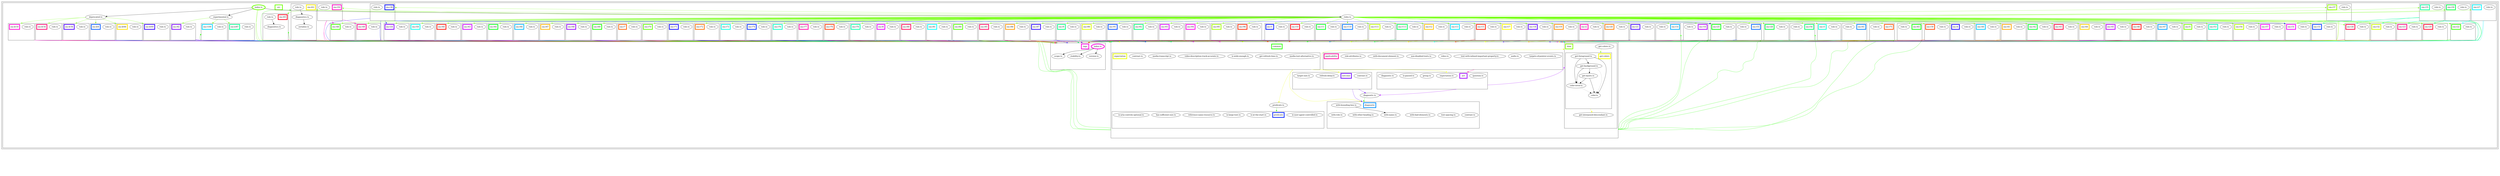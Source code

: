 digraph "dependency-graph-[object Object]" {
  compound = true;
  "dependency-graph-[object Object]" [
    style = "invis";
  ];
  "src/common/diagnostic.ts";
  "exit_src/common/act";
  "src/common/dom/get-colors.ts";
  "name_src/common/dom";
  "src/sia-r109/rule.ts";
  "exit_src/common";
  "name_src/sia-r109";
  "src/sia-r14/rule.ts";
  "name_src/sia-r14";
  "src/sia-r16/rule.ts";
  "name_src/sia-r16";
  "src/sia-r55/rule.ts";
  "name_src/sia-r55";
  "src/sia-r56/rule.ts";
  "name_src/sia-r56";
  "src/sia-r61/rule.ts";
  "name_src/sia-r61";
  "src/sia-r62/diagnostics.ts";
  "name_src/sia-r62";
  "src/sia-r65/diagnostics.ts";
  "name_src/sia-r65";
  "src/sia-r75/rule.ts";
  "name_src/sia-r75";
  "src/sia-r83/rule.ts";
  "name_src/sia-r83";
  "src/common/act/question.ts";
  "exit_src/common/applicability";
  "name_src/common/act";
  "src/common/diagnostic/contrast.ts";
  "name_src/common/diagnostic";
  "src/common/diagnostic/text-spacing.ts";
  "src/common/diagnostic/with-bad-elements.ts";
  "src/common/diagnostic/with-bounding-box.ts";
  "src/common/diagnostic/with-name.ts";
  "src/common/diagnostic/with-other-heading.ts";
  "src/common/diagnostic/with-role.ts";
  "src/common/dom/get-colors/color-error.ts";
  "name_src/common/dom/get-colors";
  "src/common/dom/get-colors/color.ts";
  "src/common/dom/get-colors/get-background.ts";
  "src/common/dom/get-colors/get-foreground.ts";
  "src/common/dom/get-colors/get-layers.ts";
  "src/common/dom/get-interposed-descendant.ts";
  "exit_src/common/dom/get-colors";
  "src/common/act/expectation.ts";
  "exit_src/common/expectation";
  "src/common/act/group.ts";
  "src/common/outcome/contrast.ts";
  "name_src/common/outcome";
  "src/common/predicate.ts";
  "exit_src/common/outcome";
  "src/common/predicate/is-at-the-start.ts";
  "name_src/common/predicate";
  "src/common/predicate/is-large-text.ts";
  "src/common/predicate/reference-same-resource.ts";
  "src/sia-dr18/rule.ts";
  "name_src/sia-dr18";
  "src/sia-dr34/rule.ts";
  "name_src/sia-dr34";
  "src/sia-dr36/rule.ts";
  "name_src/sia-dr36";
  "src/sia-dr6/rule.ts";
  "name_src/sia-dr6";
  "src/sia-dr66/rule.ts";
  "name_src/sia-dr66";
  "src/sia-dr69/rule.ts";
  "name_src/sia-dr69";
  "src/sia-er87/rule.ts";
  "name_src/sia-er87";
  "src/sia-r82/rule.ts";
  "name_src/sia-r82";
  "src/common/act/diagnostic.ts";
  "name_src/common";
  "src/deprecated.ts";
  "src/experimental.ts";
  "src/rules.ts";
  "src/tags/index.ts";
  "name_src/tags";
  "src/sia-r1/rule.ts";
  "name_src/sia-r1";
  "src/sia-r10/rule.ts";
  "name_src/sia-r10";
  "src/sia-r11/rule.ts";
  "name_src/sia-r11";
  "src/sia-r110/rule.ts";
  "name_src/sia-r110";
  "src/sia-r111/rule.ts";
  "name_src/sia-r111";
  "src/sia-r113/rule.ts";
  "name_src/sia-r113";
  "src/sia-r12/rule.ts";
  "name_src/sia-r12";
  "src/sia-r13/rule.ts";
  "name_src/sia-r13";
  "src/sia-r15/rule.ts";
  "name_src/sia-r15";
  "src/sia-r17/rule.ts";
  "name_src/sia-r17";
  "src/sia-r18/rule.ts";
  "name_src/sia-r18";
  "src/sia-r19/rule.ts";
  "name_src/sia-r19";
  "src/sia-r2/rule.ts";
  "name_src/sia-r2";
  "src/sia-r20/rule.ts";
  "name_src/sia-r20";
  "src/sia-r21/rule.ts";
  "name_src/sia-r21";
  "src/sia-r22/rule.ts";
  "name_src/sia-r22";
  "src/sia-r23/rule.ts";
  "name_src/sia-r23";
  "src/sia-r24/rule.ts";
  "name_src/sia-r24";
  "src/sia-r25/rule.ts";
  "name_src/sia-r25";
  "src/sia-r26/rule.ts";
  "name_src/sia-r26";
  "src/sia-r27/rule.ts";
  "name_src/sia-r27";
  "src/sia-r28/rule.ts";
  "name_src/sia-r28";
  "src/sia-r29/rule.ts";
  "name_src/sia-r29";
  "src/sia-r3/rule.ts";
  "name_src/sia-r3";
  "src/sia-r30/rule.ts";
  "name_src/sia-r30";
  "src/sia-r31/rule.ts";
  "name_src/sia-r31";
  "src/sia-r32/rule.ts";
  "name_src/sia-r32";
  "src/sia-r33/rule.ts";
  "name_src/sia-r33";
  "src/sia-r35/rule.ts";
  "name_src/sia-r35";
  "src/sia-r37/rule.ts";
  "name_src/sia-r37";
  "src/sia-r38/rule.ts";
  "name_src/sia-r38";
  "src/sia-r39/rule.ts";
  "name_src/sia-r39";
  "src/sia-r4/rule.ts";
  "name_src/sia-r4";
  "src/sia-r40/rule.ts";
  "name_src/sia-r40";
  "src/sia-r41/rule.ts";
  "name_src/sia-r41";
  "src/sia-r42/rule.ts";
  "name_src/sia-r42";
  "src/sia-r43/rule.ts";
  "name_src/sia-r43";
  "src/sia-r44/rule.ts";
  "name_src/sia-r44";
  "src/sia-r45/rule.ts";
  "name_src/sia-r45";
  "src/sia-r46/rule.ts";
  "name_src/sia-r46";
  "src/sia-r47/rule.ts";
  "name_src/sia-r47";
  "src/sia-r48/rule.ts";
  "name_src/sia-r48";
  "src/sia-r49/rule.ts";
  "name_src/sia-r49";
  "src/sia-r5/rule.ts";
  "name_src/sia-r5";
  "src/sia-r50/rule.ts";
  "name_src/sia-r50";
  "src/sia-r53/rule.ts";
  "name_src/sia-r53";
  "src/sia-r54/rule.ts";
  "name_src/sia-r54";
  "src/sia-r57/rule.ts";
  "name_src/sia-r57";
  "src/sia-r59/rule.ts";
  "name_src/sia-r59";
  "src/sia-r60/rule.ts";
  "name_src/sia-r60";
  "src/sia-r62/rule.ts";
  "src/sia-r63/rule.ts";
  "name_src/sia-r63";
  "src/sia-r64/rule.ts";
  "name_src/sia-r64";
  "src/sia-r65/rule.ts";
  "src/sia-r66/rule.ts";
  "name_src/sia-r66";
  "src/sia-r67/rule.ts";
  "name_src/sia-r67";
  "src/sia-r68/rule.ts";
  "name_src/sia-r68";
  "src/sia-r69/rule.ts";
  "name_src/sia-r69";
  "src/sia-r7/rule.ts";
  "name_src/sia-r7";
  "src/sia-r70/rule.ts";
  "name_src/sia-r70";
  "src/sia-r71/rule.ts";
  "name_src/sia-r71";
  "src/sia-r72/rule.ts";
  "name_src/sia-r72";
  "src/sia-r73/rule.ts";
  "name_src/sia-r73";
  "src/sia-r74/rule.ts";
  "name_src/sia-r74";
  "src/sia-r76/rule.ts";
  "name_src/sia-r76";
  "src/sia-r77/rule.ts";
  "name_src/sia-r77";
  "src/sia-r78/rule.ts";
  "name_src/sia-r78";
  "src/sia-r79/rule.ts";
  "name_src/sia-r79";
  "src/sia-r8/rule.ts";
  "name_src/sia-r8";
  "src/sia-r80/rule.ts";
  "name_src/sia-r80";
  "src/sia-r81/rule.ts";
  "name_src/sia-r81";
  "src/sia-r84/rule.ts";
  "name_src/sia-r84";
  "src/sia-r85/rule.ts";
  "name_src/sia-r85";
  "src/sia-r86/rule.ts";
  "name_src/sia-r86";
  "src/sia-r87/rule.ts";
  "name_src/sia-r87";
  "src/sia-r9/rule.ts";
  "name_src/sia-r9";
  "src/sia-r90/rule.ts";
  "name_src/sia-r90";
  "src/sia-r91/rule.ts";
  "name_src/sia-r91";
  "src/sia-r92/rule.ts";
  "name_src/sia-r92";
  "src/sia-r93/rule.ts";
  "name_src/sia-r93";
  "src/sia-r94/rule.ts";
  "name_src/sia-r94";
  "src/sia-r95/rule.ts";
  "name_src/sia-r95";
  "src/sia-r96/rule.ts";
  "name_src/sia-r96";
  "exit_src/sia-dr18";
  "exit_src/sia-dr34";
  "src/common/applicability/video.ts";
  "src/common/expectation/video-description-track-accurate.ts";
  "exit_src/sia-dr36";
  "exit_src/sia-dr6";
  "exit_src/sia-dr66";
  "src/common/applicability/non-disabled-texts.ts";
  "src/common/expectation/contrast.ts";
  "exit_src/sia-dr69";
  "exit_src/sia-er87";
  "src/common/applicability/with-document-element.ts";
  "exit_src/sia-r1";
  "exit_src/sia-r10";
  "exit_src/sia-r109";
  "exit_src/sia-r11";
  "exit_src/sia-r110";
  "src/common/applicability/role-attributes.ts";
  "exit_src/sia-r111";
  "src/common/applicability/targets-of-pointer-events.ts";
  "src/common/outcome/target-size.ts";
  "src/common/predicate/has-sufficient-size.ts";
  "src/common/predicate/is-user-agent-controlled.ts";
  "exit_src/sia-r113";
  "exit_src/sia-r12";
  "exit_src/sia-r13";
  "exit_src/sia-r14";
  "exit_src/sia-r15";
  "src/common/predicate/is-aria-controls-optional.ts";
  "exit_src/sia-r16";
  "exit_src/sia-r17";
  "exit_src/sia-r18";
  "exit_src/sia-r19";
  "exit_src/sia-r2";
  "exit_src/sia-r20";
  "exit_src/sia-r21";
  "exit_src/sia-r22";
  "exit_src/sia-r23";
  "src/common/applicability/audio.ts";
  "src/common/expectation/media-transcript.ts";
  "exit_src/sia-r24";
  "exit_src/sia-r25";
  "exit_src/sia-r26";
  "src/common/expectation/media-text-alternative.ts";
  "exit_src/sia-r27";
  "src/common/act/is-passed.ts";
  "exit_src/sia-r28";
  "exit_src/sia-r29";
  "exit_src/sia-r3";
  "exit_src/sia-r30";
  "exit_src/sia-r31";
  "exit_src/sia-r32";
  "exit_src/sia-r33";
  "exit_src/sia-r35";
  "exit_src/sia-r37";
  "exit_src/sia-r38";
  "exit_src/sia-r39";
  "exit_src/sia-r4";
  "exit_src/sia-r40";
  "exit_src/sia-r41";
  "exit_src/sia-r42";
  "exit_src/sia-r43";
  "exit_src/sia-r44";
  "exit_src/sia-r45";
  "exit_src/sia-r46";
  "exit_src/sia-r47";
  "exit_src/sia-r48";
  "exit_src/sia-r49";
  "exit_src/sia-r5";
  "exit_src/sia-r50";
  "exit_src/sia-r53";
  "exit_src/sia-r54";
  "exit_src/sia-r55";
  "exit_src/sia-r56";
  "exit_src/sia-r57";
  "exit_src/sia-r59";
  "exit_src/sia-r60";
  "exit_src/sia-r61";
  "exit_src/sia-r62";
  "src/sia-r62/serialise.ts";
  "exit_src/sia-r63";
  "exit_src/sia-r64";
  "exit_src/sia-r65";
  "exit_src/sia-r66";
  "exit_src/sia-r67";
  "exit_src/sia-r68";
  "exit_src/sia-r69";
  "exit_src/sia-r7";
  "exit_src/sia-r70";
  "exit_src/sia-r71";
  "exit_src/sia-r72";
  "exit_src/sia-r73";
  "exit_src/sia-r74";
  "exit_src/sia-r75";
  "exit_src/sia-r76";
  "exit_src/sia-r77";
  "exit_src/sia-r78";
  "exit_src/sia-r79";
  "exit_src/sia-r8";
  "exit_src/sia-r80";
  "exit_src/sia-r81";
  "exit_src/sia-r82";
  "exit_src/sia-r83";
  "exit_src/sia-r84";
  "exit_src/sia-r85";
  "exit_src/sia-r86";
  "exit_src/sia-r87";
  "exit_src/sia-r9";
  "src/common/expectation/get-refresh-time.ts";
  "src/common/outcome/refresh-delay.ts";
  "exit_src/sia-r90";
  "src/common/applicability/text-with-inlined-important-property.ts";
  "exit_src/sia-r91";
  "src/common/expectation/is-wide-enough.ts";
  "exit_src/sia-r92";
  "exit_src/sia-r93";
  "exit_src/sia-r94";
  "exit_src/sia-r95";
  "exit_src/sia-r96";
  "src/tags/scope.ts";
  "src/tags/stability.ts";
  "src/tags/version.ts";
  subgraph "cluster_src" {
    color = "#000000";
    label = "";
    "name_src" [
      penwidth = 5;
      shape = "rectangle";
      color = "#6bff00";
      label = "src";
    ];
    "exit_src" [
      style = "invis";
    ];
    subgraph "cluster_src" {
      color = "#000000";
      label = "";
      "name_src" [
        penwidth = 5;
        shape = "rectangle";
        color = "#6bff00";
        label = "src";
      ];
      "exit_src" [
        style = "invis";
      ];
      "src/deprecated.ts" [
        label = "deprecated.ts";
      ];
      "src/experimental.ts" [
        label = "experimental.ts";
      ];
      "src/index.ts" [
        label = "index.ts";
        color = "#6bff00";
        penwidth = 5;
      ];
      "src/rules.ts" [
        label = "rules.ts";
      ];
      subgraph "cluster_src/common" {
        color = "#000000";
        label = "";
        "name_src/common" [
          penwidth = 5;
          shape = "rectangle";
          color = "#25ff00";
          label = "common";
        ];
        "exit_src/common" [
          style = "invis";
        ];
        "src/common/diagnostic.ts" [
          label = "diagnostic.ts";
        ];
        "src/common/predicate.ts" [
          label = "predicate.ts";
        ];
        subgraph "cluster_src/common/act" {
          color = "#000000";
          label = "";
          "name_src/common/act" [
            penwidth = 5;
            shape = "rectangle";
            color = "#a200ff";
            label = "act";
          ];
          "exit_src/common/act" [
            style = "invis";
          ];
          "src/common/act/diagnostic.ts" [
            label = "diagnostic.ts";
          ];
          "src/common/act/expectation.ts" [
            label = "expectation.ts";
          ];
          "src/common/act/group.ts" [
            label = "group.ts";
          ];
          "src/common/act/is-passed.ts" [
            label = "is-passed.ts";
          ];
          "src/common/act/question.ts" [
            label = "question.ts";
          ];
          "src/common/act/diagnostic.ts" -> "exit_src/common/act" [
            style = "invis";
          ];
          "src/common/act/expectation.ts" -> "exit_src/common/act" [
            style = "invis";
          ];
          "src/common/act/group.ts" -> "exit_src/common/act" [
            style = "invis";
          ];
          "src/common/act/is-passed.ts" -> "exit_src/common/act" [
            style = "invis";
          ];
          "src/common/act/question.ts" -> "exit_src/common/act" [
            style = "invis";
          ];
        }
        subgraph "cluster_src/common/applicability" {
          color = "#000000";
          label = "";
          "name_src/common/applicability" [
            penwidth = 5;
            shape = "rectangle";
            color = "#ff0099";
            label = "applicability";
          ];
          "exit_src/common/applicability" [
            style = "invis";
          ];
          "src/common/applicability/audio.ts" [
            label = "audio.ts";
          ];
          "src/common/applicability/non-disabled-texts.ts" [
            label = "non-disabled-texts.ts";
          ];
          "src/common/applicability/role-attributes.ts" [
            label = "role-attributes.ts";
          ];
          "src/common/applicability/targets-of-pointer-events.ts" [
            label = "targets-of-pointer-events.ts";
          ];
          "src/common/applicability/text-with-inlined-important-property.ts" [
            label = "text-with-inlined-important-property.ts";
          ];
          "src/common/applicability/video.ts" [
            label = "video.ts";
          ];
          "src/common/applicability/with-document-element.ts" [
            label = "with-document-element.ts";
          ];
          "src/common/applicability/audio.ts" -> "exit_src/common/applicability" [
            style = "invis";
          ];
          "src/common/applicability/non-disabled-texts.ts" -> "exit_src/common/applicability" [
            style = "invis";
          ];
          "src/common/applicability/role-attributes.ts" -> "exit_src/common/applicability" [
            style = "invis";
          ];
          "src/common/applicability/targets-of-pointer-events.ts" -> "exit_src/common/applicability" [
            style = "invis";
          ];
          "src/common/applicability/text-with-inlined-important-property.ts" -> "exit_src/common/applicability" [
            style = "invis";
          ];
          "src/common/applicability/video.ts" -> "exit_src/common/applicability" [
            style = "invis";
          ];
          "src/common/applicability/with-document-element.ts" -> "exit_src/common/applicability" [
            style = "invis";
          ];
        }
        subgraph "cluster_src/common/diagnostic" {
          color = "#000000";
          label = "";
          "name_src/common/diagnostic" [
            penwidth = 5;
            shape = "rectangle";
            color = "#0090ff";
            label = "diagnostic";
          ];
          "exit_src/common/diagnostic" [
            style = "invis";
          ];
          "src/common/diagnostic/contrast.ts" [
            label = "contrast.ts";
          ];
          "src/common/diagnostic/text-spacing.ts" [
            label = "text-spacing.ts";
          ];
          "src/common/diagnostic/with-bad-elements.ts" [
            label = "with-bad-elements.ts";
          ];
          "src/common/diagnostic/with-bounding-box.ts" [
            label = "with-bounding-box.ts";
          ];
          "src/common/diagnostic/with-name.ts" [
            label = "with-name.ts";
          ];
          "src/common/diagnostic/with-other-heading.ts" [
            label = "with-other-heading.ts";
          ];
          "src/common/diagnostic/with-role.ts" [
            label = "with-role.ts";
          ];
          "src/common/diagnostic/contrast.ts" -> "exit_src/common/diagnostic" [
            style = "invis";
          ];
          "src/common/diagnostic/text-spacing.ts" -> "exit_src/common/diagnostic" [
            style = "invis";
          ];
          "src/common/diagnostic/with-bad-elements.ts" -> "exit_src/common/diagnostic" [
            style = "invis";
          ];
          "src/common/diagnostic/with-bounding-box.ts" -> "exit_src/common/diagnostic" [
            style = "invis";
          ];
          "src/common/diagnostic/with-name.ts" -> "exit_src/common/diagnostic" [
            style = "invis";
          ];
          "src/common/diagnostic/with-other-heading.ts" -> "exit_src/common/diagnostic" [
            style = "invis";
          ];
          "src/common/diagnostic/with-role.ts" -> "exit_src/common/diagnostic" [
            style = "invis";
          ];
        }
        subgraph "cluster_src/common/dom" {
          color = "#000000";
          label = "";
          "name_src/common/dom" [
            penwidth = 5;
            shape = "rectangle";
            color = "#86ff00";
            label = "dom";
          ];
          "exit_src/common/dom" [
            style = "invis";
          ];
          "src/common/dom/get-colors.ts" [
            label = "get-colors.ts";
          ];
          "src/common/dom/get-interposed-descendant.ts" [
            label = "get-interposed-descendant.ts";
          ];
          subgraph "cluster_src/common/dom/get-colors" {
            color = "#000000";
            label = "";
            "name_src/common/dom/get-colors" [
              penwidth = 5;
              shape = "rectangle";
              color = "#f6ff00";
              label = "get-colors";
            ];
            "exit_src/common/dom/get-colors" [
              style = "invis";
            ];
            "src/common/dom/get-colors/color-error.ts" [
              label = "color-error.ts";
            ];
            "src/common/dom/get-colors/color.ts" [
              label = "color.ts";
            ];
            "src/common/dom/get-colors/get-background.ts" [
              label = "get-background.ts";
            ];
            "src/common/dom/get-colors/get-foreground.ts" [
              label = "get-foreground.ts";
            ];
            "src/common/dom/get-colors/get-layers.ts" [
              label = "get-layers.ts";
            ];
            "src/common/dom/get-colors/color-error.ts" -> "exit_src/common/dom/get-colors" [
              style = "invis";
            ];
            "src/common/dom/get-colors/color.ts" -> "exit_src/common/dom/get-colors" [
              style = "invis";
            ];
            "src/common/dom/get-colors/get-background.ts" -> "exit_src/common/dom/get-colors" [
              style = "invis";
            ];
            "src/common/dom/get-colors/get-foreground.ts" -> "exit_src/common/dom/get-colors" [
              style = "invis";
            ];
            "src/common/dom/get-colors/get-layers.ts" -> "exit_src/common/dom/get-colors" [
              style = "invis";
            ];
          }
          "src/common/dom/get-colors.ts" -> "exit_src/common/dom" [
            style = "invis";
          ];
          "exit_src/common/dom/get-colors" -> "exit_src/common/dom" [
            style = "invis";
          ];
          "exit_src/common/dom/get-colors" -> "exit_src/common/dom" [
            style = "invis";
          ];
          "exit_src/common/dom/get-colors" -> "exit_src/common/dom" [
            style = "invis";
          ];
          "exit_src/common/dom/get-colors" -> "exit_src/common/dom" [
            style = "invis";
          ];
          "exit_src/common/dom/get-colors" -> "exit_src/common/dom" [
            style = "invis";
          ];
          "src/common/dom/get-interposed-descendant.ts" -> "exit_src/common/dom" [
            style = "invis";
          ];
        }
        subgraph "cluster_src/common/expectation" {
          color = "#000000";
          label = "";
          "name_src/common/expectation" [
            penwidth = 5;
            shape = "rectangle";
            color = "#e8ff00";
            label = "expectation";
          ];
          "exit_src/common/expectation" [
            style = "invis";
          ];
          "src/common/expectation/contrast.ts" [
            label = "contrast.ts";
          ];
          "src/common/expectation/get-refresh-time.ts" [
            label = "get-refresh-time.ts";
          ];
          "src/common/expectation/is-wide-enough.ts" [
            label = "is-wide-enough.ts";
          ];
          "src/common/expectation/media-text-alternative.ts" [
            label = "media-text-alternative.ts";
          ];
          "src/common/expectation/media-transcript.ts" [
            label = "media-transcript.ts";
          ];
          "src/common/expectation/video-description-track-accurate.ts" [
            label = "video-description-track-accurate.ts";
          ];
          "src/common/expectation/contrast.ts" -> "exit_src/common/expectation" [
            style = "invis";
          ];
          "src/common/expectation/get-refresh-time.ts" -> "exit_src/common/expectation" [
            style = "invis";
          ];
          "src/common/expectation/is-wide-enough.ts" -> "exit_src/common/expectation" [
            style = "invis";
          ];
          "src/common/expectation/media-text-alternative.ts" -> "exit_src/common/expectation" [
            style = "invis";
          ];
          "src/common/expectation/media-transcript.ts" -> "exit_src/common/expectation" [
            style = "invis";
          ];
          "src/common/expectation/video-description-track-accurate.ts" -> "exit_src/common/expectation" [
            style = "invis";
          ];
        }
        subgraph "cluster_src/common/outcome" {
          color = "#000000";
          label = "";
          "name_src/common/outcome" [
            penwidth = 5;
            shape = "rectangle";
            color = "#6b00ff";
            label = "outcome";
          ];
          "exit_src/common/outcome" [
            style = "invis";
          ];
          "src/common/outcome/contrast.ts" [
            label = "contrast.ts";
          ];
          "src/common/outcome/refresh-delay.ts" [
            label = "refresh-delay.ts";
          ];
          "src/common/outcome/target-size.ts" [
            label = "target-size.ts";
          ];
          "src/common/outcome/contrast.ts" -> "exit_src/common/outcome" [
            style = "invis";
          ];
          "src/common/outcome/refresh-delay.ts" -> "exit_src/common/outcome" [
            style = "invis";
          ];
          "src/common/outcome/target-size.ts" -> "exit_src/common/outcome" [
            style = "invis";
          ];
        }
        subgraph "cluster_src/common/predicate" {
          color = "#000000";
          label = "";
          "name_src/common/predicate" [
            penwidth = 5;
            shape = "rectangle";
            color = "#0020ff";
            label = "predicate";
          ];
          "exit_src/common/predicate" [
            style = "invis";
          ];
          "src/common/predicate/has-sufficient-size.ts" [
            label = "has-sufficient-size.ts";
          ];
          "src/common/predicate/is-aria-controls-optional.ts" [
            label = "is-aria-controls-optional.ts";
          ];
          "src/common/predicate/is-at-the-start.ts" [
            label = "is-at-the-start.ts";
          ];
          "src/common/predicate/is-large-text.ts" [
            label = "is-large-text.ts";
          ];
          "src/common/predicate/is-user-agent-controlled.ts" [
            label = "is-user-agent-controlled.ts";
          ];
          "src/common/predicate/reference-same-resource.ts" [
            label = "reference-same-resource.ts";
          ];
          "src/common/predicate/has-sufficient-size.ts" -> "exit_src/common/predicate" [
            style = "invis";
          ];
          "src/common/predicate/is-aria-controls-optional.ts" -> "exit_src/common/predicate" [
            style = "invis";
          ];
          "src/common/predicate/is-at-the-start.ts" -> "exit_src/common/predicate" [
            style = "invis";
          ];
          "src/common/predicate/is-large-text.ts" -> "exit_src/common/predicate" [
            style = "invis";
          ];
          "src/common/predicate/is-user-agent-controlled.ts" -> "exit_src/common/predicate" [
            style = "invis";
          ];
          "src/common/predicate/reference-same-resource.ts" -> "exit_src/common/predicate" [
            style = "invis";
          ];
        }
        "exit_src/common/act" -> "exit_src/common" [
          style = "invis";
        ];
        "exit_src/common/act" -> "exit_src/common" [
          style = "invis";
        ];
        "exit_src/common/act" -> "exit_src/common" [
          style = "invis";
        ];
        "exit_src/common/act" -> "exit_src/common" [
          style = "invis";
        ];
        "exit_src/common/act" -> "exit_src/common" [
          style = "invis";
        ];
        "exit_src/common/applicability" -> "exit_src/common" [
          style = "invis";
        ];
        "exit_src/common/applicability" -> "exit_src/common" [
          style = "invis";
        ];
        "exit_src/common/applicability" -> "exit_src/common" [
          style = "invis";
        ];
        "exit_src/common/applicability" -> "exit_src/common" [
          style = "invis";
        ];
        "exit_src/common/applicability" -> "exit_src/common" [
          style = "invis";
        ];
        "exit_src/common/applicability" -> "exit_src/common" [
          style = "invis";
        ];
        "exit_src/common/applicability" -> "exit_src/common" [
          style = "invis";
        ];
        "src/common/diagnostic.ts" -> "exit_src/common" [
          style = "invis";
        ];
        "exit_src/common/diagnostic" -> "exit_src/common" [
          style = "invis";
        ];
        "exit_src/common/diagnostic" -> "exit_src/common" [
          style = "invis";
        ];
        "exit_src/common/diagnostic" -> "exit_src/common" [
          style = "invis";
        ];
        "exit_src/common/diagnostic" -> "exit_src/common" [
          style = "invis";
        ];
        "exit_src/common/diagnostic" -> "exit_src/common" [
          style = "invis";
        ];
        "exit_src/common/diagnostic" -> "exit_src/common" [
          style = "invis";
        ];
        "exit_src/common/diagnostic" -> "exit_src/common" [
          style = "invis";
        ];
        "exit_src/common/dom" -> "exit_src/common" [
          style = "invis";
        ];
        "exit_src/common/dom" -> "exit_src/common" [
          style = "invis";
        ];
        "exit_src/common/dom" -> "exit_src/common" [
          style = "invis";
        ];
        "exit_src/common/dom" -> "exit_src/common" [
          style = "invis";
        ];
        "exit_src/common/dom" -> "exit_src/common" [
          style = "invis";
        ];
        "exit_src/common/dom" -> "exit_src/common" [
          style = "invis";
        ];
        "exit_src/common/dom" -> "exit_src/common" [
          style = "invis";
        ];
        "exit_src/common/expectation" -> "exit_src/common" [
          style = "invis";
        ];
        "exit_src/common/expectation" -> "exit_src/common" [
          style = "invis";
        ];
        "exit_src/common/expectation" -> "exit_src/common" [
          style = "invis";
        ];
        "exit_src/common/expectation" -> "exit_src/common" [
          style = "invis";
        ];
        "exit_src/common/expectation" -> "exit_src/common" [
          style = "invis";
        ];
        "exit_src/common/expectation" -> "exit_src/common" [
          style = "invis";
        ];
        "exit_src/common/outcome" -> "exit_src/common" [
          style = "invis";
        ];
        "exit_src/common/outcome" -> "exit_src/common" [
          style = "invis";
        ];
        "exit_src/common/outcome" -> "exit_src/common" [
          style = "invis";
        ];
        "src/common/predicate.ts" -> "exit_src/common" [
          style = "invis";
        ];
        "exit_src/common/predicate" -> "exit_src/common" [
          style = "invis";
        ];
        "exit_src/common/predicate" -> "exit_src/common" [
          style = "invis";
        ];
        "exit_src/common/predicate" -> "exit_src/common" [
          style = "invis";
        ];
        "exit_src/common/predicate" -> "exit_src/common" [
          style = "invis";
        ];
        "exit_src/common/predicate" -> "exit_src/common" [
          style = "invis";
        ];
        "exit_src/common/predicate" -> "exit_src/common" [
          style = "invis";
        ];
      }
      subgraph "cluster_src/sia-dr18" {
        color = "#000000";
        label = "";
        "name_src/sia-dr18" [
          penwidth = 5;
          shape = "rectangle";
          color = "#ff00d1";
          label = "sia-dr18";
        ];
        "exit_src/sia-dr18" [
          style = "invis";
        ];
        "src/sia-dr18/rule.ts" [
          label = "rule.ts";
        ];
        "src/sia-dr18/rule.ts" -> "exit_src/sia-dr18" [
          style = "invis";
        ];
      }
      subgraph "cluster_src/sia-dr34" {
        color = "#000000";
        label = "";
        "name_src/sia-dr34" [
          penwidth = 5;
          shape = "rectangle";
          color = "#ff006f";
          label = "sia-dr34";
        ];
        "exit_src/sia-dr34" [
          style = "invis";
        ];
        "src/sia-dr34/rule.ts" [
          label = "rule.ts";
        ];
        "src/sia-dr34/rule.ts" -> "exit_src/sia-dr34" [
          style = "invis";
        ];
      }
      subgraph "cluster_src/sia-dr36" {
        color = "#000000";
        label = "";
        "name_src/sia-dr36" [
          penwidth = 5;
          shape = "rectangle";
          color = "#4f00ff";
          label = "sia-dr36";
        ];
        "exit_src/sia-dr36" [
          style = "invis";
        ];
        "src/sia-dr36/rule.ts" [
          label = "rule.ts";
        ];
        "src/sia-dr36/rule.ts" -> "exit_src/sia-dr36" [
          style = "invis";
        ];
      }
      subgraph "cluster_src/sia-dr6" {
        color = "#000000";
        label = "";
        "name_src/sia-dr6" [
          penwidth = 5;
          shape = "rectangle";
          color = "#0058ff";
          label = "sia-dr6";
        ];
        "exit_src/sia-dr6" [
          style = "invis";
        ];
        "src/sia-dr6/rule.ts" [
          label = "rule.ts";
        ];
        "src/sia-dr6/rule.ts" -> "exit_src/sia-dr6" [
          style = "invis";
        ];
      }
      subgraph "cluster_src/sia-dr66" {
        color = "#000000";
        label = "";
        "name_src/sia-dr66" [
          penwidth = 5;
          shape = "rectangle";
          color = "#ffdf00";
          label = "sia-dr66";
        ];
        "exit_src/sia-dr66" [
          style = "invis";
        ];
        "src/sia-dr66/rule.ts" [
          label = "rule.ts";
        ];
        "src/sia-dr66/rule.ts" -> "exit_src/sia-dr66" [
          style = "invis";
        ];
      }
      subgraph "cluster_src/sia-dr69" {
        color = "#000000";
        label = "";
        "name_src/sia-dr69" [
          penwidth = 5;
          shape = "rectangle";
          color = "#3300ff";
          label = "sia-dr69";
        ];
        "exit_src/sia-dr69" [
          style = "invis";
        ];
        "src/sia-dr69/rule.ts" [
          label = "rule.ts";
        ];
        "src/sia-dr69/rule.ts" -> "exit_src/sia-dr69" [
          style = "invis";
        ];
      }
      subgraph "cluster_src/sia-er87" {
        color = "#000000";
        label = "";
        "name_src/sia-er87" [
          penwidth = 5;
          shape = "rectangle";
          color = "#00ff90";
          label = "sia-er87";
        ];
        "exit_src/sia-er87" [
          style = "invis";
        ];
        "src/sia-er87/rule.ts" [
          label = "rule.ts";
        ];
        "src/sia-er87/rule.ts" -> "exit_src/sia-er87" [
          style = "invis";
        ];
      }
      subgraph "cluster_src/sia-r1" {
        color = "#000000";
        label = "";
        "name_src/sia-r1" [
          penwidth = 5;
          shape = "rectangle";
          color = "#0013ff";
          label = "sia-r1";
        ];
        "exit_src/sia-r1" [
          style = "invis";
        ];
        "src/sia-r1/rule.ts" [
          label = "rule.ts";
        ];
        "src/sia-r1/rule.ts" -> "exit_src/sia-r1" [
          style = "invis";
        ];
      }
      subgraph "cluster_src/sia-r10" {
        color = "#000000";
        label = "";
        "name_src/sia-r10" [
          penwidth = 5;
          shape = "rectangle";
          color = "#ff000e";
          label = "sia-r10";
        ];
        "exit_src/sia-r10" [
          style = "invis";
        ];
        "src/sia-r10/rule.ts" [
          label = "rule.ts";
        ];
        "src/sia-r10/rule.ts" -> "exit_src/sia-r10" [
          style = "invis";
        ];
      }
      subgraph "cluster_src/sia-r109" {
        color = "#000000";
        label = "";
        "name_src/sia-r109" [
          penwidth = 5;
          shape = "rectangle";
          color = "#00d5ff";
          label = "sia-r109";
        ];
        "exit_src/sia-r109" [
          style = "invis";
        ];
        "src/sia-r109/rule.ts" [
          label = "rule.ts";
        ];
        "src/sia-r109/rule.ts" -> "exit_src/sia-r109" [
          style = "invis";
        ];
      }
      subgraph "cluster_src/sia-r11" {
        color = "#000000";
        label = "";
        "name_src/sia-r11" [
          penwidth = 5;
          shape = "rectangle";
          color = "#00ff20";
          label = "sia-r11";
        ];
        "exit_src/sia-r11" [
          style = "invis";
        ];
        "src/sia-r11/rule.ts" [
          label = "rule.ts";
        ];
        "src/sia-r11/rule.ts" -> "exit_src/sia-r11" [
          style = "invis";
        ];
      }
      subgraph "cluster_src/sia-r110" {
        color = "#000000";
        label = "";
        "name_src/sia-r110" [
          penwidth = 5;
          shape = "rectangle";
          color = "#0074ff";
          label = "sia-r110";
        ];
        "exit_src/sia-r110" [
          style = "invis";
        ];
        "src/sia-r110/rule.ts" [
          label = "rule.ts";
        ];
        "src/sia-r110/rule.ts" -> "exit_src/sia-r110" [
          style = "invis";
        ];
      }
      subgraph "cluster_src/sia-r111" {
        color = "#000000";
        label = "";
        "name_src/sia-r111" [
          penwidth = 5;
          shape = "rectangle";
          color = "#beff00";
          label = "sia-r111";
        ];
        "exit_src/sia-r111" [
          style = "invis";
        ];
        "src/sia-r111/rule.ts" [
          label = "rule.ts";
        ];
        "src/sia-r111/rule.ts" -> "exit_src/sia-r111" [
          style = "invis";
        ];
      }
      subgraph "cluster_src/sia-r113" {
        color = "#000000";
        label = "";
        "name_src/sia-r113" [
          penwidth = 5;
          shape = "rectangle";
          color = "#00ff58";
          label = "sia-r113";
        ];
        "exit_src/sia-r113" [
          style = "invis";
        ];
        "src/sia-r113/rule.ts" [
          label = "rule.ts";
        ];
        "src/sia-r113/rule.ts" -> "exit_src/sia-r113" [
          style = "invis";
        ];
      }
      subgraph "cluster_src/sia-r12" {
        color = "#000000";
        label = "";
        "name_src/sia-r12" [
          penwidth = 5;
          shape = "rectangle";
          color = "#ffc300";
          label = "sia-r12";
        ];
        "exit_src/sia-r12" [
          style = "invis";
        ];
        "src/sia-r12/rule.ts" [
          label = "rule.ts";
        ];
        "src/sia-r12/rule.ts" -> "exit_src/sia-r12" [
          style = "invis";
        ];
      }
      subgraph "cluster_src/sia-r13" {
        color = "#000000";
        label = "";
        "name_src/sia-r13" [
          penwidth = 5;
          shape = "rectangle";
          color = "#00e3ff";
          label = "sia-r13";
        ];
        "exit_src/sia-r13" [
          style = "invis";
        ];
        "src/sia-r13/rule.ts" [
          label = "rule.ts";
        ];
        "src/sia-r13/rule.ts" -> "exit_src/sia-r13" [
          style = "invis";
        ];
      }
      subgraph "cluster_src/sia-r14" {
        color = "#000000";
        label = "";
        "name_src/sia-r14" [
          penwidth = 5;
          shape = "rectangle";
          color = "#00acff";
          label = "sia-r14";
        ];
        "exit_src/sia-r14" [
          style = "invis";
        ];
        "src/sia-r14/rule.ts" [
          label = "rule.ts";
        ];
        "src/sia-r14/rule.ts" -> "exit_src/sia-r14" [
          style = "invis";
        ];
      }
      subgraph "cluster_src/sia-r15" {
        color = "#000000";
        label = "";
        "name_src/sia-r15" [
          penwidth = 5;
          shape = "rectangle";
          color = "#ff1c00";
          label = "sia-r15";
        ];
        "exit_src/sia-r15" [
          style = "invis";
        ];
        "src/sia-r15/rule.ts" [
          label = "rule.ts";
        ];
        "src/sia-r15/rule.ts" -> "exit_src/sia-r15" [
          style = "invis";
        ];
      }
      subgraph "cluster_src/sia-r16" {
        color = "#000000";
        label = "";
        "name_src/sia-r16" [
          penwidth = 5;
          shape = "rectangle";
          color = "#b000ff";
          label = "sia-r16";
        ];
        "exit_src/sia-r16" [
          style = "invis";
        ];
        "src/sia-r16/rule.ts" [
          label = "rule.ts";
        ];
        "src/sia-r16/rule.ts" -> "exit_src/sia-r16" [
          style = "invis";
        ];
      }
      subgraph "cluster_src/sia-r17" {
        color = "#000000";
        label = "";
        "name_src/sia-r17" [
          penwidth = 5;
          shape = "rectangle";
          color = "#fffa00";
          label = "sia-r17";
        ];
        "exit_src/sia-r17" [
          style = "invis";
        ];
        "src/sia-r17/rule.ts" [
          label = "rule.ts";
        ];
        "src/sia-r17/rule.ts" -> "exit_src/sia-r17" [
          style = "invis";
        ];
      }
      subgraph "cluster_src/sia-r18" {
        color = "#000000";
        label = "";
        "name_src/sia-r18" [
          penwidth = 5;
          shape = "rectangle";
          color = "#5d00ff";
          label = "sia-r18";
        ];
        "exit_src/sia-r18" [
          style = "invis";
        ];
        "src/sia-r18/rule.ts" [
          label = "rule.ts";
        ];
        "src/sia-r18/rule.ts" -> "exit_src/sia-r18" [
          style = "invis";
        ];
      }
      subgraph "cluster_src/sia-r19" {
        color = "#000000";
        label = "";
        "name_src/sia-r19" [
          penwidth = 5;
          shape = "rectangle";
          color = "#ff8b00";
          label = "sia-r19";
        ];
        "exit_src/sia-r19" [
          style = "invis";
        ];
        "src/sia-r19/rule.ts" [
          label = "rule.ts";
        ];
        "src/sia-r19/rule.ts" -> "exit_src/sia-r19" [
          style = "invis";
        ];
      }
      subgraph "cluster_src/sia-r2" {
        color = "#000000";
        label = "";
        "name_src/sia-r2" [
          penwidth = 5;
          shape = "rectangle";
          color = "#ff00b5";
          label = "sia-r2";
        ];
        "exit_src/sia-r2" [
          style = "invis";
        ];
        "src/sia-r2/rule.ts" [
          label = "rule.ts";
        ];
        "src/sia-r2/rule.ts" -> "exit_src/sia-r2" [
          style = "invis";
        ];
      }
      subgraph "cluster_src/sia-r20" {
        color = "#000000";
        label = "";
        "name_src/sia-r20" [
          penwidth = 5;
          shape = "rectangle";
          color = "#ff7d00";
          label = "sia-r20";
        ];
        "exit_src/sia-r20" [
          style = "invis";
        ];
        "src/sia-r20/rule.ts" [
          label = "rule.ts";
        ];
        "src/sia-r20/rule.ts" -> "exit_src/sia-r20" [
          style = "invis";
        ];
      }
      subgraph "cluster_src/sia-r21" {
        color = "#000000";
        label = "";
        "name_src/sia-r21" [
          penwidth = 5;
          shape = "rectangle";
          color = "#4100ff";
          label = "sia-r21";
        ];
        "exit_src/sia-r21" [
          style = "invis";
        ];
        "src/sia-r21/rule.ts" [
          label = "rule.ts";
        ];
        "src/sia-r21/rule.ts" -> "exit_src/sia-r21" [
          style = "invis";
        ];
      }
      subgraph "cluster_src/sia-r22" {
        color = "#000000";
        label = "";
        "name_src/sia-r22" [
          penwidth = 5;
          shape = "rectangle";
          color = "#33ff00";
          label = "sia-r22";
        ];
        "exit_src/sia-r22" [
          style = "invis";
        ];
        "src/sia-r22/rule.ts" [
          label = "rule.ts";
        ];
        "src/sia-r22/rule.ts" -> "exit_src/sia-r22" [
          style = "invis";
        ];
      }
      subgraph "cluster_src/sia-r23" {
        color = "#000000";
        label = "";
        "name_src/sia-r23" [
          penwidth = 5;
          shape = "rectangle";
          color = "#ff007d";
          label = "sia-r23";
        ];
        "exit_src/sia-r23" [
          style = "invis";
        ];
        "src/sia-r23/rule.ts" [
          label = "rule.ts";
        ];
        "src/sia-r23/rule.ts" -> "exit_src/sia-r23" [
          style = "invis";
        ];
      }
      subgraph "cluster_src/sia-r24" {
        color = "#000000";
        label = "";
        "name_src/sia-r24" [
          penwidth = 5;
          shape = "rectangle";
          color = "#8600ff";
          label = "sia-r24";
        ];
        "exit_src/sia-r24" [
          style = "invis";
        ];
        "src/sia-r24/rule.ts" [
          label = "rule.ts";
        ];
        "src/sia-r24/rule.ts" -> "exit_src/sia-r24" [
          style = "invis";
        ];
      }
      subgraph "cluster_src/sia-r25" {
        color = "#000000";
        label = "";
        "name_src/sia-r25" [
          penwidth = 5;
          shape = "rectangle";
          color = "#00ff05";
          label = "sia-r25";
        ];
        "exit_src/sia-r25" [
          style = "invis";
        ];
        "src/sia-r25/rule.ts" [
          label = "rule.ts";
        ];
        "src/sia-r25/rule.ts" -> "exit_src/sia-r25" [
          style = "invis";
        ];
      }
      subgraph "cluster_src/sia-r26" {
        color = "#000000";
        label = "";
        "name_src/sia-r26" [
          penwidth = 5;
          shape = "rectangle";
          color = "#ff0046";
          label = "sia-r26";
        ];
        "exit_src/sia-r26" [
          style = "invis";
        ];
        "src/sia-r26/rule.ts" [
          label = "rule.ts";
        ];
        "src/sia-r26/rule.ts" -> "exit_src/sia-r26" [
          style = "invis";
        ];
      }
      subgraph "cluster_src/sia-r27" {
        color = "#000000";
        label = "";
        "name_src/sia-r27" [
          penwidth = 5;
          shape = "rectangle";
          color = "#00f1ff";
          label = "sia-r27";
        ];
        "exit_src/sia-r27" [
          style = "invis";
        ];
        "src/sia-r27/rule.ts" [
          label = "rule.ts";
        ];
        "src/sia-r27/rule.ts" -> "exit_src/sia-r27" [
          style = "invis";
        ];
      }
      subgraph "cluster_src/sia-r28" {
        color = "#000000";
        label = "";
        "name_src/sia-r28" [
          penwidth = 5;
          shape = "rectangle";
          color = "#00ff3c";
          label = "sia-r28";
        ];
        "exit_src/sia-r28" [
          style = "invis";
        ];
        "src/sia-r28/rule.ts" [
          label = "rule.ts";
        ];
        "src/sia-r28/rule.ts" -> "exit_src/sia-r28" [
          style = "invis";
        ];
      }
      subgraph "cluster_src/sia-r29" {
        color = "#000000";
        label = "";
        "name_src/sia-r29" [
          penwidth = 5;
          shape = "rectangle";
          color = "#ff002a";
          label = "sia-r29";
        ];
        "exit_src/sia-r29" [
          style = "invis";
        ];
        "src/sia-r29/rule.ts" [
          label = "rule.ts";
        ];
        "src/sia-r29/rule.ts" -> "exit_src/sia-r29" [
          style = "invis";
        ];
      }
      subgraph "cluster_src/sia-r3" {
        color = "#000000";
        label = "";
        "name_src/sia-r3" [
          penwidth = 5;
          shape = "rectangle";
          color = "#00ffd5";
          label = "sia-r3";
        ];
        "exit_src/sia-r3" [
          style = "invis";
        ];
        "src/sia-r3/rule.ts" [
          label = "rule.ts";
        ];
        "src/sia-r3/rule.ts" -> "exit_src/sia-r3" [
          style = "invis";
        ];
      }
      subgraph "cluster_src/sia-r30" {
        color = "#000000";
        label = "";
        "name_src/sia-r30" [
          penwidth = 5;
          shape = "rectangle";
          color = "#00ff4a";
          label = "sia-r30";
        ];
        "exit_src/sia-r30" [
          style = "invis";
        ];
        "src/sia-r30/rule.ts" [
          label = "rule.ts";
        ];
        "src/sia-r30/rule.ts" -> "exit_src/sia-r30" [
          style = "invis";
        ];
      }
      subgraph "cluster_src/sia-r31" {
        color = "#000000";
        label = "";
        "name_src/sia-r31" [
          penwidth = 5;
          shape = "rectangle";
          color = "#f600ff";
          label = "sia-r31";
        ];
        "exit_src/sia-r31" [
          style = "invis";
        ];
        "src/sia-r31/rule.ts" [
          label = "rule.ts";
        ];
        "src/sia-r31/rule.ts" -> "exit_src/sia-r31" [
          style = "invis";
        ];
      }
      subgraph "cluster_src/sia-r32" {
        color = "#000000";
        label = "";
        "name_src/sia-r32" [
          penwidth = 5;
          shape = "rectangle";
          color = "#ccff00";
          label = "sia-r32";
        ];
        "exit_src/sia-r32" [
          style = "invis";
        ];
        "src/sia-r32/rule.ts" [
          label = "rule.ts";
        ];
        "src/sia-r32/rule.ts" -> "exit_src/sia-r32" [
          style = "invis";
        ];
      }
      subgraph "cluster_src/sia-r33" {
        color = "#000000";
        label = "";
        "name_src/sia-r33" [
          penwidth = 5;
          shape = "rectangle";
          color = "#003cff";
          label = "sia-r33";
        ];
        "exit_src/sia-r33" [
          style = "invis";
        ];
        "src/sia-r33/rule.ts" [
          label = "rule.ts";
        ];
        "src/sia-r33/rule.ts" -> "exit_src/sia-r33" [
          style = "invis";
        ];
      }
      subgraph "cluster_src/sia-r35" {
        color = "#000000";
        label = "";
        "name_src/sia-r35" [
          penwidth = 5;
          shape = "rectangle";
          color = "#00ff9e";
          label = "sia-r35";
        ];
        "exit_src/sia-r35" [
          style = "invis";
        ];
        "src/sia-r35/rule.ts" [
          label = "rule.ts";
        ];
        "src/sia-r35/rule.ts" -> "exit_src/sia-r35" [
          style = "invis";
        ];
      }
      subgraph "cluster_src/sia-r37" {
        color = "#000000";
        label = "";
        "name_src/sia-r37" [
          penwidth = 5;
          shape = "rectangle";
          color = "#94ff00";
          label = "sia-r37";
        ];
        "exit_src/sia-r37" [
          style = "invis";
        ];
        "src/sia-r37/rule.ts" [
          label = "rule.ts";
        ];
        "src/sia-r37/rule.ts" -> "exit_src/sia-r37" [
          style = "invis";
        ];
      }
      subgraph "cluster_src/sia-r38" {
        color = "#000000";
        label = "";
        "name_src/sia-r38" [
          penwidth = 5;
          shape = "rectangle";
          color = "#0005ff";
          label = "sia-r38";
        ];
        "exit_src/sia-r38" [
          style = "invis";
        ];
        "src/sia-r38/rule.ts" [
          label = "rule.ts";
        ];
        "src/sia-r38/rule.ts" -> "exit_src/sia-r38" [
          style = "invis";
        ];
      }
      subgraph "cluster_src/sia-r39" {
        color = "#000000";
        label = "";
        "name_src/sia-r39" [
          penwidth = 5;
          shape = "rectangle";
          color = "#ff4600";
          label = "sia-r39";
        ];
        "exit_src/sia-r39" [
          style = "invis";
        ];
        "src/sia-r39/rule.ts" [
          label = "rule.ts";
        ];
        "src/sia-r39/rule.ts" -> "exit_src/sia-r39" [
          style = "invis";
        ];
      }
      subgraph "cluster_src/sia-r4" {
        color = "#000000";
        label = "";
        "name_src/sia-r4" [
          penwidth = 5;
          shape = "rectangle";
          color = "#1700ff";
          label = "sia-r4";
        ];
        "exit_src/sia-r4" [
          style = "invis";
        ];
        "src/sia-r4/rule.ts" [
          label = "rule.ts";
        ];
        "src/sia-r4/rule.ts" -> "exit_src/sia-r4" [
          style = "invis";
        ];
      }
      subgraph "cluster_src/sia-r40" {
        color = "#000000";
        label = "";
        "name_src/sia-r40" [
          penwidth = 5;
          shape = "rectangle";
          color = "#00c7ff";
          label = "sia-r40";
        ];
        "exit_src/sia-r40" [
          style = "invis";
        ];
        "src/sia-r40/rule.ts" [
          label = "rule.ts";
        ];
        "src/sia-r40/rule.ts" -> "exit_src/sia-r40" [
          style = "invis";
        ];
      }
      subgraph "cluster_src/sia-r41" {
        color = "#000000";
        label = "";
        "name_src/sia-r41" [
          penwidth = 5;
          shape = "rectangle";
          color = "#ffa700";
          label = "sia-r41";
        ];
        "exit_src/sia-r41" [
          style = "invis";
        ];
        "src/sia-r41/rule.ts" [
          label = "rule.ts";
        ];
        "src/sia-r41/rule.ts" -> "exit_src/sia-r41" [
          style = "invis";
        ];
      }
      subgraph "cluster_src/sia-r42" {
        color = "#000000";
        label = "";
        "name_src/sia-r42" [
          penwidth = 5;
          shape = "rectangle";
          color = "#00ff2e";
          label = "sia-r42";
        ];
        "exit_src/sia-r42" [
          style = "invis";
        ];
        "src/sia-r42/rule.ts" [
          label = "rule.ts";
        ];
        "src/sia-r42/rule.ts" -> "exit_src/sia-r42" [
          style = "invis";
        ];
      }
      subgraph "cluster_src/sia-r43" {
        color = "#000000";
        label = "";
        "name_src/sia-r43" [
          penwidth = 5;
          shape = "rectangle";
          color = "#ff0038";
          label = "sia-r43";
        ];
        "exit_src/sia-r43" [
          style = "invis";
        ];
        "src/sia-r43/rule.ts" [
          label = "rule.ts";
        ];
        "src/sia-r43/rule.ts" -> "exit_src/sia-r43" [
          style = "invis";
        ];
      }
      subgraph "cluster_src/sia-r44" {
        color = "#000000";
        label = "";
        "name_src/sia-r44" [
          penwidth = 5;
          shape = "rectangle";
          color = "#ffd100";
          label = "sia-r44";
        ];
        "exit_src/sia-r44" [
          style = "invis";
        ];
        "src/sia-r44/rule.ts" [
          label = "rule.ts";
        ];
        "src/sia-r44/rule.ts" -> "exit_src/sia-r44" [
          style = "invis";
        ];
      }
      subgraph "cluster_src/sia-r45" {
        color = "#000000";
        label = "";
        "name_src/sia-r45" [
          penwidth = 5;
          shape = "rectangle";
          color = "#be00ff";
          label = "sia-r45";
        ];
        "exit_src/sia-r45" [
          style = "invis";
        ];
        "src/sia-r45/rule.ts" [
          label = "rule.ts";
        ];
        "src/sia-r45/rule.ts" -> "exit_src/sia-r45" [
          style = "invis";
        ];
      }
      subgraph "cluster_src/sia-r46" {
        color = "#000000";
        label = "";
        "name_src/sia-r46" [
          penwidth = 5;
          shape = "rectangle";
          color = "#ff0000";
          label = "sia-r46";
        ];
        "exit_src/sia-r46" [
          style = "invis";
        ];
        "src/sia-r46/rule.ts" [
          label = "rule.ts";
        ];
        "src/sia-r46/rule.ts" -> "exit_src/sia-r46" [
          style = "invis";
        ];
      }
      subgraph "cluster_src/sia-r47" {
        color = "#000000";
        label = "";
        "name_src/sia-r47" [
          penwidth = 5;
          shape = "rectangle";
          color = "#009eff";
          label = "sia-r47";
        ];
        "exit_src/sia-r47" [
          style = "invis";
        ];
        "src/sia-r47/rule.ts" [
          label = "rule.ts";
        ];
        "src/sia-r47/rule.ts" -> "exit_src/sia-r47" [
          style = "invis";
        ];
      }
      subgraph "cluster_src/sia-r48" {
        color = "#000000";
        label = "";
        "name_src/sia-r48" [
          penwidth = 5;
          shape = "rectangle";
          color = "#41ff00";
          label = "sia-r48";
        ];
        "exit_src/sia-r48" [
          style = "invis";
        ];
        "src/sia-r48/rule.ts" [
          label = "rule.ts";
        ];
        "src/sia-r48/rule.ts" -> "exit_src/sia-r48" [
          style = "invis";
        ];
      }
      subgraph "cluster_src/sia-r49" {
        color = "#000000";
        label = "";
        "name_src/sia-r49" [
          penwidth = 5;
          shape = "rectangle";
          color = "#ff008b";
          label = "sia-r49";
        ];
        "exit_src/sia-r49" [
          style = "invis";
        ];
        "src/sia-r49/rule.ts" [
          label = "rule.ts";
        ];
        "src/sia-r49/rule.ts" -> "exit_src/sia-r49" [
          style = "invis";
        ];
      }
      subgraph "cluster_src/sia-r5" {
        color = "#000000";
        label = "";
        "name_src/sia-r5" [
          penwidth = 5;
          shape = "rectangle";
          color = "#79ff00";
          label = "sia-r5";
        ];
        "exit_src/sia-r5" [
          style = "invis";
        ];
        "src/sia-r5/rule.ts" [
          label = "rule.ts";
        ];
        "src/sia-r5/rule.ts" -> "exit_src/sia-r5" [
          style = "invis";
        ];
      }
      subgraph "cluster_src/sia-r50" {
        color = "#000000";
        label = "";
        "name_src/sia-r50" [
          penwidth = 5;
          shape = "rectangle";
          color = "#ff00c3";
          label = "sia-r50";
        ];
        "exit_src/sia-r50" [
          style = "invis";
        ];
        "src/sia-r50/rule.ts" [
          label = "rule.ts";
        ];
        "src/sia-r50/rule.ts" -> "exit_src/sia-r50" [
          style = "invis";
        ];
      }
      subgraph "cluster_src/sia-r53" {
        color = "#000000";
        label = "";
        "name_src/sia-r53" [
          penwidth = 5;
          shape = "rectangle";
          color = "#00ffb9";
          label = "sia-r53";
        ];
        "exit_src/sia-r53" [
          style = "invis";
        ];
        "src/sia-r53/rule.ts" [
          label = "rule.ts";
        ];
        "src/sia-r53/rule.ts" -> "exit_src/sia-r53" [
          style = "invis";
        ];
      }
      subgraph "cluster_src/sia-r54" {
        color = "#000000";
        label = "";
        "name_src/sia-r54" [
          penwidth = 5;
          shape = "rectangle";
          color = "#b0ff00";
          label = "sia-r54";
        ];
        "exit_src/sia-r54" [
          style = "invis";
        ];
        "src/sia-r54/rule.ts" [
          label = "rule.ts";
        ];
        "src/sia-r54/rule.ts" -> "exit_src/sia-r54" [
          style = "invis";
        ];
      }
      subgraph "cluster_src/sia-r55" {
        color = "#000000";
        label = "";
        "name_src/sia-r55" [
          penwidth = 5;
          shape = "rectangle";
          color = "#0066ff";
          label = "sia-r55";
        ];
        "exit_src/sia-r55" [
          style = "invis";
        ];
        "src/sia-r55/rule.ts" [
          label = "rule.ts";
        ];
        "src/sia-r55/rule.ts" -> "exit_src/sia-r55" [
          style = "invis";
        ];
      }
      subgraph "cluster_src/sia-r56" {
        color = "#000000";
        label = "";
        "name_src/sia-r56" [
          penwidth = 5;
          shape = "rectangle";
          color = "#00ff66";
          label = "sia-r56";
        ];
        "exit_src/sia-r56" [
          style = "invis";
        ];
        "src/sia-r56/rule.ts" [
          label = "rule.ts";
        ];
        "src/sia-r56/rule.ts" -> "exit_src/sia-r56" [
          style = "invis";
        ];
      }
      subgraph "cluster_src/sia-r57" {
        color = "#000000";
        label = "";
        "name_src/sia-r57" [
          penwidth = 5;
          shape = "rectangle";
          color = "#ff00fa";
          label = "sia-r57";
        ];
        "exit_src/sia-r57" [
          style = "invis";
        ];
        "src/sia-r57/rule.ts" [
          label = "rule.ts";
        ];
        "src/sia-r57/rule.ts" -> "exit_src/sia-r57" [
          style = "invis";
        ];
      }
      subgraph "cluster_src/sia-r59" {
        color = "#000000";
        label = "";
        "name_src/sia-r59" [
          penwidth = 5;
          shape = "rectangle";
          color = "#00fff1";
          label = "sia-r59";
        ];
        "exit_src/sia-r59" [
          style = "invis";
        ];
        "src/sia-r59/rule.ts" [
          label = "rule.ts";
        ];
        "src/sia-r59/rule.ts" -> "exit_src/sia-r59" [
          style = "invis";
        ];
      }
      subgraph "cluster_src/sia-r60" {
        color = "#000000";
        label = "";
        "name_src/sia-r60" [
          penwidth = 5;
          shape = "rectangle";
          color = "#ff0e00";
          label = "sia-r60";
        ];
        "exit_src/sia-r60" [
          style = "invis";
        ];
        "src/sia-r60/rule.ts" [
          label = "rule.ts";
        ];
        "src/sia-r60/rule.ts" -> "exit_src/sia-r60" [
          style = "invis";
        ];
      }
      subgraph "cluster_src/sia-r61" {
        color = "#000000";
        label = "";
        "name_src/sia-r61" [
          penwidth = 5;
          shape = "rectangle";
          color = "#0082ff";
          label = "sia-r61";
        ];
        "exit_src/sia-r61" [
          style = "invis";
        ];
        "src/sia-r61/rule.ts" [
          label = "rule.ts";
        ];
        "src/sia-r61/rule.ts" -> "exit_src/sia-r61" [
          style = "invis";
        ];
      }
      subgraph "cluster_src/sia-r62" {
        color = "#000000";
        label = "";
        "name_src/sia-r62" [
          penwidth = 5;
          shape = "rectangle";
          color = "#ffec00";
          label = "sia-r62";
        ];
        "exit_src/sia-r62" [
          style = "invis";
        ];
        "src/sia-r62/diagnostics.ts" [
          label = "diagnostics.ts";
        ];
        "src/sia-r62/rule.ts" [
          label = "rule.ts";
        ];
        "src/sia-r62/serialise.ts" [
          label = "serialise.ts";
        ];
        "src/sia-r62/diagnostics.ts" -> "exit_src/sia-r62" [
          style = "invis";
        ];
        "src/sia-r62/rule.ts" -> "exit_src/sia-r62" [
          style = "invis";
        ];
        "src/sia-r62/serialise.ts" -> "exit_src/sia-r62" [
          style = "invis";
        ];
      }
      subgraph "cluster_src/sia-r63" {
        color = "#000000";
        label = "";
        "name_src/sia-r63" [
          penwidth = 5;
          shape = "rectangle";
          color = "#cc00ff";
          label = "sia-r63";
        ];
        "exit_src/sia-r63" [
          style = "invis";
        ];
        "src/sia-r63/rule.ts" [
          label = "rule.ts";
        ];
        "src/sia-r63/rule.ts" -> "exit_src/sia-r63" [
          style = "invis";
        ];
      }
      subgraph "cluster_src/sia-r64" {
        color = "#000000";
        label = "";
        "name_src/sia-r64" [
          penwidth = 5;
          shape = "rectangle";
          color = "#00ff13";
          label = "sia-r64";
        ];
        "exit_src/sia-r64" [
          style = "invis";
        ];
        "src/sia-r64/rule.ts" [
          label = "rule.ts";
        ];
        "src/sia-r64/rule.ts" -> "exit_src/sia-r64" [
          style = "invis";
        ];
      }
      subgraph "cluster_src/sia-r65" {
        color = "#000000";
        label = "";
        "name_src/sia-r65" [
          penwidth = 5;
          shape = "rectangle";
          color = "#ff001c";
          label = "sia-r65";
        ];
        "exit_src/sia-r65" [
          style = "invis";
        ];
        "src/sia-r65/diagnostics.ts" [
          label = "diagnostics.ts";
        ];
        "src/sia-r65/rule.ts" [
          label = "rule.ts";
        ];
        "src/sia-r65/diagnostics.ts" -> "exit_src/sia-r65" [
          style = "invis";
        ];
        "src/sia-r65/rule.ts" -> "exit_src/sia-r65" [
          style = "invis";
        ];
      }
      subgraph "cluster_src/sia-r66" {
        color = "#000000";
        label = "";
        "name_src/sia-r66" [
          penwidth = 5;
          shape = "rectangle";
          color = "#00b9ff";
          label = "sia-r66";
        ];
        "exit_src/sia-r66" [
          style = "invis";
        ];
        "src/sia-r66/rule.ts" [
          label = "rule.ts";
        ];
        "src/sia-r66/rule.ts" -> "exit_src/sia-r66" [
          style = "invis";
        ];
      }
      subgraph "cluster_src/sia-r67" {
        color = "#000000";
        label = "";
        "name_src/sia-r67" [
          penwidth = 5;
          shape = "rectangle";
          color = "#ffb500";
          label = "sia-r67";
        ];
        "exit_src/sia-r67" [
          style = "invis";
        ];
        "src/sia-r67/rule.ts" [
          label = "rule.ts";
        ];
        "src/sia-r67/rule.ts" -> "exit_src/sia-r67" [
          style = "invis";
        ];
      }
      subgraph "cluster_src/sia-r68" {
        color = "#000000";
        label = "";
        "name_src/sia-r68" [
          penwidth = 5;
          shape = "rectangle";
          color = "#9400ff";
          label = "sia-r68";
        ];
        "exit_src/sia-r68" [
          style = "invis";
        ];
        "src/sia-r68/rule.ts" [
          label = "rule.ts";
        ];
        "src/sia-r68/rule.ts" -> "exit_src/sia-r68" [
          style = "invis";
        ];
      }
      subgraph "cluster_src/sia-r69" {
        color = "#000000";
        label = "";
        "name_src/sia-r69" [
          penwidth = 5;
          shape = "rectangle";
          color = "#17ff00";
          label = "sia-r69";
        ];
        "exit_src/sia-r69" [
          style = "invis";
        ];
        "src/sia-r69/rule.ts" [
          label = "rule.ts";
        ];
        "src/sia-r69/rule.ts" -> "exit_src/sia-r69" [
          style = "invis";
        ];
      }
      subgraph "cluster_src/sia-r7" {
        color = "#000000";
        label = "";
        "name_src/sia-r7" [
          penwidth = 5;
          shape = "rectangle";
          color = "#ff6100";
          label = "sia-r7";
        ];
        "exit_src/sia-r7" [
          style = "invis";
        ];
        "src/sia-r7/rule.ts" [
          label = "rule.ts";
        ];
        "src/sia-r7/rule.ts" -> "exit_src/sia-r7" [
          style = "invis";
        ];
      }
      subgraph "cluster_src/sia-r70" {
        color = "#000000";
        label = "";
        "name_src/sia-r70" [
          penwidth = 5;
          shape = "rectangle";
          color = "#5dff00";
          label = "sia-r70";
        ];
        "exit_src/sia-r70" [
          style = "invis";
        ];
        "src/sia-r70/rule.ts" [
          label = "rule.ts";
        ];
        "src/sia-r70/rule.ts" -> "exit_src/sia-r70" [
          style = "invis";
        ];
      }
      subgraph "cluster_src/sia-r71" {
        color = "#000000";
        label = "";
        "name_src/sia-r71" [
          penwidth = 5;
          shape = "rectangle";
          color = "#0900ff";
          label = "sia-r71";
        ];
        "exit_src/sia-r71" [
          style = "invis";
        ];
        "src/sia-r71/rule.ts" [
          label = "rule.ts";
        ];
        "src/sia-r71/rule.ts" -> "exit_src/sia-r71" [
          style = "invis";
        ];
      }
      subgraph "cluster_src/sia-r72" {
        color = "#000000";
        label = "";
        "name_src/sia-r72" [
          penwidth = 5;
          shape = "rectangle";
          color = "#ff6f00";
          label = "sia-r72";
        ];
        "exit_src/sia-r72" [
          style = "invis";
        ];
        "src/sia-r72/rule.ts" [
          label = "rule.ts";
        ];
        "src/sia-r72/rule.ts" -> "exit_src/sia-r72" [
          style = "invis";
        ];
      }
      subgraph "cluster_src/sia-r73" {
        color = "#000000";
        label = "";
        "name_src/sia-r73" [
          penwidth = 5;
          shape = "rectangle";
          color = "#00ffe3";
          label = "sia-r73";
        ];
        "exit_src/sia-r73" [
          style = "invis";
        ];
        "src/sia-r73/rule.ts" [
          label = "rule.ts";
        ];
        "src/sia-r73/rule.ts" -> "exit_src/sia-r73" [
          style = "invis";
        ];
      }
      subgraph "cluster_src/sia-r74" {
        color = "#000000";
        label = "";
        "name_src/sia-r74" [
          penwidth = 5;
          shape = "rectangle";
          color = "#002eff";
          label = "sia-r74";
        ];
        "exit_src/sia-r74" [
          style = "invis";
        ];
        "src/sia-r74/rule.ts" [
          label = "rule.ts";
        ];
        "src/sia-r74/rule.ts" -> "exit_src/sia-r74" [
          style = "invis";
        ];
      }
      subgraph "cluster_src/sia-r75" {
        color = "#000000";
        label = "";
        "name_src/sia-r75" [
          penwidth = 5;
          shape = "rectangle";
          color = "#ff5300";
          label = "sia-r75";
        ];
        "exit_src/sia-r75" [
          style = "invis";
        ];
        "src/sia-r75/rule.ts" [
          label = "rule.ts";
        ];
        "src/sia-r75/rule.ts" -> "exit_src/sia-r75" [
          style = "invis";
        ];
      }
      subgraph "cluster_src/sia-r76" {
        color = "#000000";
        label = "";
        "name_src/sia-r76" [
          penwidth = 5;
          shape = "rectangle";
          color = "#00ffc7";
          label = "sia-r76";
        ];
        "exit_src/sia-r76" [
          style = "invis";
        ];
        "src/sia-r76/rule.ts" [
          label = "rule.ts";
        ];
        "src/sia-r76/rule.ts" -> "exit_src/sia-r76" [
          style = "invis";
        ];
      }
      subgraph "cluster_src/sia-r77" {
        color = "#000000";
        label = "";
        "name_src/sia-r77" [
          penwidth = 5;
          shape = "rectangle";
          color = "#ff00a7";
          label = "sia-r77";
        ];
        "exit_src/sia-r77" [
          style = "invis";
        ];
        "src/sia-r77/rule.ts" [
          label = "rule.ts";
        ];
        "src/sia-r77/rule.ts" -> "exit_src/sia-r77" [
          style = "invis";
        ];
      }
      subgraph "cluster_src/sia-r78" {
        color = "#000000";
        label = "";
        "name_src/sia-r78" [
          penwidth = 5;
          shape = "rectangle";
          color = "#ff3800";
          label = "sia-r78";
        ];
        "exit_src/sia-r78" [
          style = "invis";
        ];
        "src/sia-r78/rule.ts" [
          label = "rule.ts";
        ];
        "src/sia-r78/rule.ts" -> "exit_src/sia-r78" [
          style = "invis";
        ];
      }
      subgraph "cluster_src/sia-r79" {
        color = "#000000";
        label = "";
        "name_src/sia-r79" [
          penwidth = 5;
          shape = "rectangle";
          color = "#00ffac";
          label = "sia-r79";
        ];
        "exit_src/sia-r79" [
          style = "invis";
        ];
        "src/sia-r79/rule.ts" [
          label = "rule.ts";
        ];
        "src/sia-r79/rule.ts" -> "exit_src/sia-r79" [
          style = "invis";
        ];
      }
      subgraph "cluster_src/sia-r8" {
        color = "#000000";
        label = "";
        "name_src/sia-r8" [
          penwidth = 5;
          shape = "rectangle";
          color = "#e800ff";
          label = "sia-r8";
        ];
        "exit_src/sia-r8" [
          style = "invis";
        ];
        "src/sia-r8/rule.ts" [
          label = "rule.ts";
        ];
        "src/sia-r8/rule.ts" -> "exit_src/sia-r8" [
          style = "invis";
        ];
      }
      subgraph "cluster_src/sia-r80" {
        color = "#000000";
        label = "";
        "name_src/sia-r80" [
          penwidth = 5;
          shape = "rectangle";
          color = "#ff0053";
          label = "sia-r80";
        ];
        "exit_src/sia-r80" [
          style = "invis";
        ];
        "src/sia-r80/rule.ts" [
          label = "rule.ts";
        ];
        "src/sia-r80/rule.ts" -> "exit_src/sia-r80" [
          style = "invis";
        ];
      }
      subgraph "cluster_src/sia-r81" {
        color = "#000000";
        label = "";
        "name_src/sia-r81" [
          penwidth = 5;
          shape = "rectangle";
          color = "#00ffff";
          label = "sia-r81";
        ];
        "exit_src/sia-r81" [
          style = "invis";
        ];
        "src/sia-r81/rule.ts" [
          label = "rule.ts";
        ];
        "src/sia-r81/rule.ts" -> "exit_src/sia-r81" [
          style = "invis";
        ];
      }
      subgraph "cluster_src/sia-r82" {
        color = "#000000";
        label = "";
        "name_src/sia-r82" [
          penwidth = 5;
          shape = "rectangle";
          color = "#7900ff";
          label = "sia-r82";
        ];
        "exit_src/sia-r82" [
          style = "invis";
        ];
        "src/sia-r82/rule.ts" [
          label = "rule.ts";
        ];
        "src/sia-r82/rule.ts" -> "exit_src/sia-r82" [
          style = "invis";
        ];
      }
      subgraph "cluster_src/sia-r83" {
        color = "#000000";
        label = "";
        "name_src/sia-r83" [
          penwidth = 5;
          shape = "rectangle";
          color = "#09ff00";
          label = "sia-r83";
        ];
        "exit_src/sia-r83" [
          style = "invis";
        ];
        "src/sia-r83/rule.ts" [
          label = "rule.ts";
        ];
        "src/sia-r83/rule.ts" -> "exit_src/sia-r83" [
          style = "invis";
        ];
      }
      subgraph "cluster_src/sia-r84" {
        color = "#000000";
        label = "";
        "name_src/sia-r84" [
          penwidth = 5;
          shape = "rectangle";
          color = "#4fff00";
          label = "sia-r84";
        ];
        "exit_src/sia-r84" [
          style = "invis";
        ];
        "src/sia-r84/rule.ts" [
          label = "rule.ts";
        ];
        "src/sia-r84/rule.ts" -> "exit_src/sia-r84" [
          style = "invis";
        ];
      }
      subgraph "cluster_src/sia-r85" {
        color = "#000000";
        label = "";
        "name_src/sia-r85" [
          penwidth = 5;
          shape = "rectangle";
          color = "#ff0061";
          label = "sia-r85";
        ];
        "exit_src/sia-r85" [
          style = "invis";
        ];
        "src/sia-r85/rule.ts" [
          label = "rule.ts";
        ];
        "src/sia-r85/rule.ts" -> "exit_src/sia-r85" [
          style = "invis";
        ];
      }
      subgraph "cluster_src/sia-r86" {
        color = "#000000";
        label = "";
        "name_src/sia-r86" [
          penwidth = 5;
          shape = "rectangle";
          color = "#ff9900";
          label = "sia-r86";
        ];
        "exit_src/sia-r86" [
          style = "invis";
        ];
        "src/sia-r86/rule.ts" [
          label = "rule.ts";
        ];
        "src/sia-r86/rule.ts" -> "exit_src/sia-r86" [
          style = "invis";
        ];
      }
      subgraph "cluster_src/sia-r87" {
        color = "#000000";
        label = "";
        "name_src/sia-r87" [
          penwidth = 5;
          shape = "rectangle";
          color = "#2500ff";
          label = "sia-r87";
        ];
        "exit_src/sia-r87" [
          style = "invis";
        ];
        "src/sia-r87/rule.ts" [
          label = "rule.ts";
        ];
        "src/sia-r87/rule.ts" -> "exit_src/sia-r87" [
          style = "invis";
        ];
      }
      subgraph "cluster_src/sia-r9" {
        color = "#000000";
        label = "";
        "name_src/sia-r9" [
          penwidth = 5;
          shape = "rectangle";
          color = "#00ff82";
          label = "sia-r9";
        ];
        "exit_src/sia-r9" [
          style = "invis";
        ];
        "src/sia-r9/rule.ts" [
          label = "rule.ts";
        ];
        "src/sia-r9/rule.ts" -> "exit_src/sia-r9" [
          style = "invis";
        ];
      }
      subgraph "cluster_src/sia-r90" {
        color = "#000000";
        label = "";
        "name_src/sia-r90" [
          penwidth = 5;
          shape = "rectangle";
          color = "#daff00";
          label = "sia-r90";
        ];
        "exit_src/sia-r90" [
          style = "invis";
        ];
        "src/sia-r90/rule.ts" [
          label = "rule.ts";
        ];
        "src/sia-r90/rule.ts" -> "exit_src/sia-r90" [
          style = "invis";
        ];
      }
      subgraph "cluster_src/sia-r91" {
        color = "#000000";
        label = "";
        "name_src/sia-r91" [
          penwidth = 5;
          shape = "rectangle";
          color = "#004aff";
          label = "sia-r91";
        ];
        "exit_src/sia-r91" [
          style = "invis";
        ];
        "src/sia-r91/rule.ts" [
          label = "rule.ts";
        ];
        "src/sia-r91/rule.ts" -> "exit_src/sia-r91" [
          style = "invis";
        ];
      }
      subgraph "cluster_src/sia-r92" {
        color = "#000000";
        label = "";
        "name_src/sia-r92" [
          penwidth = 5;
          shape = "rectangle";
          color = "#00ff74";
          label = "sia-r92";
        ];
        "exit_src/sia-r92" [
          style = "invis";
        ];
        "src/sia-r92/rule.ts" [
          label = "rule.ts";
        ];
        "src/sia-r92/rule.ts" -> "exit_src/sia-r92" [
          style = "invis";
        ];
      }
      subgraph "cluster_src/sia-r93" {
        color = "#000000";
        label = "";
        "name_src/sia-r93" [
          penwidth = 5;
          shape = "rectangle";
          color = "#da00ff";
          label = "sia-r93";
        ];
        "exit_src/sia-r93" [
          style = "invis";
        ];
        "src/sia-r93/rule.ts" [
          label = "rule.ts";
        ];
        "src/sia-r93/rule.ts" -> "exit_src/sia-r93" [
          style = "invis";
        ];
      }
      subgraph "cluster_src/sia-r94" {
        color = "#000000";
        label = "";
        "name_src/sia-r94" [
          penwidth = 5;
          shape = "rectangle";
          color = "#ff00ec";
          label = "sia-r94";
        ];
        "exit_src/sia-r94" [
          style = "invis";
        ];
        "src/sia-r94/rule.ts" [
          label = "rule.ts";
        ];
        "src/sia-r94/rule.ts" -> "exit_src/sia-r94" [
          style = "invis";
        ];
      }
      subgraph "cluster_src/sia-r95" {
        color = "#000000";
        label = "";
        "name_src/sia-r95" [
          penwidth = 5;
          shape = "rectangle";
          color = "#a2ff00";
          label = "sia-r95";
        ];
        "exit_src/sia-r95" [
          style = "invis";
        ];
        "src/sia-r95/rule.ts" [
          label = "rule.ts";
        ];
        "src/sia-r95/rule.ts" -> "exit_src/sia-r95" [
          style = "invis";
        ];
      }
      subgraph "cluster_src/sia-r96" {
        color = "#000000";
        label = "";
        "name_src/sia-r96" [
          penwidth = 5;
          shape = "rectangle";
          color = "#ff2a00";
          label = "sia-r96";
        ];
        "exit_src/sia-r96" [
          style = "invis";
        ];
        "src/sia-r96/rule.ts" [
          label = "rule.ts";
        ];
        "src/sia-r96/rule.ts" -> "exit_src/sia-r96" [
          style = "invis";
        ];
      }
      subgraph "cluster_src/tags" {
        color = "#000000";
        label = "";
        "name_src/tags" [
          penwidth = 5;
          shape = "rectangle";
          color = "#ff00df";
          label = "tags";
        ];
        "exit_src/tags" [
          style = "invis";
        ];
        "src/tags/index.ts" [
          label = "index.ts";
          color = "#ff00df";
          penwidth = 5;
        ];
        "src/tags/scope.ts" [
          label = "scope.ts";
        ];
        "src/tags/stability.ts" [
          label = "stability.ts";
        ];
        "src/tags/version.ts" [
          label = "version.ts";
        ];
        "src/tags/index.ts" -> "exit_src/tags" [
          style = "invis";
        ];
        "src/tags/scope.ts" -> "exit_src/tags" [
          style = "invis";
        ];
        "src/tags/stability.ts" -> "exit_src/tags" [
          style = "invis";
        ];
        "src/tags/version.ts" -> "exit_src/tags" [
          style = "invis";
        ];
      }
      "exit_src/common" -> "exit_src" [
        style = "invis";
      ];
      "exit_src/common" -> "exit_src" [
        style = "invis";
      ];
      "exit_src/common" -> "exit_src" [
        style = "invis";
      ];
      "exit_src/common" -> "exit_src" [
        style = "invis";
      ];
      "exit_src/common" -> "exit_src" [
        style = "invis";
      ];
      "exit_src/common" -> "exit_src" [
        style = "invis";
      ];
      "exit_src/common" -> "exit_src" [
        style = "invis";
      ];
      "exit_src/common" -> "exit_src" [
        style = "invis";
      ];
      "exit_src/common" -> "exit_src" [
        style = "invis";
      ];
      "exit_src/common" -> "exit_src" [
        style = "invis";
      ];
      "exit_src/common" -> "exit_src" [
        style = "invis";
      ];
      "exit_src/common" -> "exit_src" [
        style = "invis";
      ];
      "exit_src/common" -> "exit_src" [
        style = "invis";
      ];
      "exit_src/common" -> "exit_src" [
        style = "invis";
      ];
      "exit_src/common" -> "exit_src" [
        style = "invis";
      ];
      "exit_src/common" -> "exit_src" [
        style = "invis";
      ];
      "exit_src/common" -> "exit_src" [
        style = "invis";
      ];
      "exit_src/common" -> "exit_src" [
        style = "invis";
      ];
      "exit_src/common" -> "exit_src" [
        style = "invis";
      ];
      "exit_src/common" -> "exit_src" [
        style = "invis";
      ];
      "exit_src/common" -> "exit_src" [
        style = "invis";
      ];
      "exit_src/common" -> "exit_src" [
        style = "invis";
      ];
      "exit_src/common" -> "exit_src" [
        style = "invis";
      ];
      "exit_src/common" -> "exit_src" [
        style = "invis";
      ];
      "exit_src/common" -> "exit_src" [
        style = "invis";
      ];
      "exit_src/common" -> "exit_src" [
        style = "invis";
      ];
      "exit_src/common" -> "exit_src" [
        style = "invis";
      ];
      "exit_src/common" -> "exit_src" [
        style = "invis";
      ];
      "exit_src/common" -> "exit_src" [
        style = "invis";
      ];
      "exit_src/common" -> "exit_src" [
        style = "invis";
      ];
      "exit_src/common" -> "exit_src" [
        style = "invis";
      ];
      "exit_src/common" -> "exit_src" [
        style = "invis";
      ];
      "exit_src/common" -> "exit_src" [
        style = "invis";
      ];
      "exit_src/common" -> "exit_src" [
        style = "invis";
      ];
      "exit_src/common" -> "exit_src" [
        style = "invis";
      ];
      "exit_src/common" -> "exit_src" [
        style = "invis";
      ];
      "exit_src/common" -> "exit_src" [
        style = "invis";
      ];
      "exit_src/common" -> "exit_src" [
        style = "invis";
      ];
      "exit_src/common" -> "exit_src" [
        style = "invis";
      ];
      "exit_src/common" -> "exit_src" [
        style = "invis";
      ];
      "exit_src/common" -> "exit_src" [
        style = "invis";
      ];
      "exit_src/common" -> "exit_src" [
        style = "invis";
      ];
      "exit_src/common" -> "exit_src" [
        style = "invis";
      ];
      "src/deprecated.ts" -> "exit_src" [
        style = "invis";
      ];
      "src/experimental.ts" -> "exit_src" [
        style = "invis";
      ];
      "src/index.ts" -> "exit_src" [
        style = "invis";
      ];
      "src/rules.ts" -> "exit_src" [
        style = "invis";
      ];
      "exit_src/sia-dr18" -> "exit_src" [
        style = "invis";
      ];
      "exit_src/sia-dr34" -> "exit_src" [
        style = "invis";
      ];
      "exit_src/sia-dr36" -> "exit_src" [
        style = "invis";
      ];
      "exit_src/sia-dr6" -> "exit_src" [
        style = "invis";
      ];
      "exit_src/sia-dr66" -> "exit_src" [
        style = "invis";
      ];
      "exit_src/sia-dr69" -> "exit_src" [
        style = "invis";
      ];
      "exit_src/sia-er87" -> "exit_src" [
        style = "invis";
      ];
      "exit_src/sia-r1" -> "exit_src" [
        style = "invis";
      ];
      "exit_src/sia-r10" -> "exit_src" [
        style = "invis";
      ];
      "exit_src/sia-r109" -> "exit_src" [
        style = "invis";
      ];
      "exit_src/sia-r11" -> "exit_src" [
        style = "invis";
      ];
      "exit_src/sia-r110" -> "exit_src" [
        style = "invis";
      ];
      "exit_src/sia-r111" -> "exit_src" [
        style = "invis";
      ];
      "exit_src/sia-r113" -> "exit_src" [
        style = "invis";
      ];
      "exit_src/sia-r12" -> "exit_src" [
        style = "invis";
      ];
      "exit_src/sia-r13" -> "exit_src" [
        style = "invis";
      ];
      "exit_src/sia-r14" -> "exit_src" [
        style = "invis";
      ];
      "exit_src/sia-r15" -> "exit_src" [
        style = "invis";
      ];
      "exit_src/sia-r16" -> "exit_src" [
        style = "invis";
      ];
      "exit_src/sia-r17" -> "exit_src" [
        style = "invis";
      ];
      "exit_src/sia-r18" -> "exit_src" [
        style = "invis";
      ];
      "exit_src/sia-r19" -> "exit_src" [
        style = "invis";
      ];
      "exit_src/sia-r2" -> "exit_src" [
        style = "invis";
      ];
      "exit_src/sia-r20" -> "exit_src" [
        style = "invis";
      ];
      "exit_src/sia-r21" -> "exit_src" [
        style = "invis";
      ];
      "exit_src/sia-r22" -> "exit_src" [
        style = "invis";
      ];
      "exit_src/sia-r23" -> "exit_src" [
        style = "invis";
      ];
      "exit_src/sia-r24" -> "exit_src" [
        style = "invis";
      ];
      "exit_src/sia-r25" -> "exit_src" [
        style = "invis";
      ];
      "exit_src/sia-r26" -> "exit_src" [
        style = "invis";
      ];
      "exit_src/sia-r27" -> "exit_src" [
        style = "invis";
      ];
      "exit_src/sia-r28" -> "exit_src" [
        style = "invis";
      ];
      "exit_src/sia-r29" -> "exit_src" [
        style = "invis";
      ];
      "exit_src/sia-r3" -> "exit_src" [
        style = "invis";
      ];
      "exit_src/sia-r30" -> "exit_src" [
        style = "invis";
      ];
      "exit_src/sia-r31" -> "exit_src" [
        style = "invis";
      ];
      "exit_src/sia-r32" -> "exit_src" [
        style = "invis";
      ];
      "exit_src/sia-r33" -> "exit_src" [
        style = "invis";
      ];
      "exit_src/sia-r35" -> "exit_src" [
        style = "invis";
      ];
      "exit_src/sia-r37" -> "exit_src" [
        style = "invis";
      ];
      "exit_src/sia-r38" -> "exit_src" [
        style = "invis";
      ];
      "exit_src/sia-r39" -> "exit_src" [
        style = "invis";
      ];
      "exit_src/sia-r4" -> "exit_src" [
        style = "invis";
      ];
      "exit_src/sia-r40" -> "exit_src" [
        style = "invis";
      ];
      "exit_src/sia-r41" -> "exit_src" [
        style = "invis";
      ];
      "exit_src/sia-r42" -> "exit_src" [
        style = "invis";
      ];
      "exit_src/sia-r43" -> "exit_src" [
        style = "invis";
      ];
      "exit_src/sia-r44" -> "exit_src" [
        style = "invis";
      ];
      "exit_src/sia-r45" -> "exit_src" [
        style = "invis";
      ];
      "exit_src/sia-r46" -> "exit_src" [
        style = "invis";
      ];
      "exit_src/sia-r47" -> "exit_src" [
        style = "invis";
      ];
      "exit_src/sia-r48" -> "exit_src" [
        style = "invis";
      ];
      "exit_src/sia-r49" -> "exit_src" [
        style = "invis";
      ];
      "exit_src/sia-r5" -> "exit_src" [
        style = "invis";
      ];
      "exit_src/sia-r50" -> "exit_src" [
        style = "invis";
      ];
      "exit_src/sia-r53" -> "exit_src" [
        style = "invis";
      ];
      "exit_src/sia-r54" -> "exit_src" [
        style = "invis";
      ];
      "exit_src/sia-r55" -> "exit_src" [
        style = "invis";
      ];
      "exit_src/sia-r56" -> "exit_src" [
        style = "invis";
      ];
      "exit_src/sia-r57" -> "exit_src" [
        style = "invis";
      ];
      "exit_src/sia-r59" -> "exit_src" [
        style = "invis";
      ];
      "exit_src/sia-r60" -> "exit_src" [
        style = "invis";
      ];
      "exit_src/sia-r61" -> "exit_src" [
        style = "invis";
      ];
      "exit_src/sia-r62" -> "exit_src" [
        style = "invis";
      ];
      "exit_src/sia-r62" -> "exit_src" [
        style = "invis";
      ];
      "exit_src/sia-r62" -> "exit_src" [
        style = "invis";
      ];
      "exit_src/sia-r63" -> "exit_src" [
        style = "invis";
      ];
      "exit_src/sia-r64" -> "exit_src" [
        style = "invis";
      ];
      "exit_src/sia-r65" -> "exit_src" [
        style = "invis";
      ];
      "exit_src/sia-r65" -> "exit_src" [
        style = "invis";
      ];
      "exit_src/sia-r66" -> "exit_src" [
        style = "invis";
      ];
      "exit_src/sia-r67" -> "exit_src" [
        style = "invis";
      ];
      "exit_src/sia-r68" -> "exit_src" [
        style = "invis";
      ];
      "exit_src/sia-r69" -> "exit_src" [
        style = "invis";
      ];
      "exit_src/sia-r7" -> "exit_src" [
        style = "invis";
      ];
      "exit_src/sia-r70" -> "exit_src" [
        style = "invis";
      ];
      "exit_src/sia-r71" -> "exit_src" [
        style = "invis";
      ];
      "exit_src/sia-r72" -> "exit_src" [
        style = "invis";
      ];
      "exit_src/sia-r73" -> "exit_src" [
        style = "invis";
      ];
      "exit_src/sia-r74" -> "exit_src" [
        style = "invis";
      ];
      "exit_src/sia-r75" -> "exit_src" [
        style = "invis";
      ];
      "exit_src/sia-r76" -> "exit_src" [
        style = "invis";
      ];
      "exit_src/sia-r77" -> "exit_src" [
        style = "invis";
      ];
      "exit_src/sia-r78" -> "exit_src" [
        style = "invis";
      ];
      "exit_src/sia-r79" -> "exit_src" [
        style = "invis";
      ];
      "exit_src/sia-r8" -> "exit_src" [
        style = "invis";
      ];
      "exit_src/sia-r80" -> "exit_src" [
        style = "invis";
      ];
      "exit_src/sia-r81" -> "exit_src" [
        style = "invis";
      ];
      "exit_src/sia-r82" -> "exit_src" [
        style = "invis";
      ];
      "exit_src/sia-r83" -> "exit_src" [
        style = "invis";
      ];
      "exit_src/sia-r84" -> "exit_src" [
        style = "invis";
      ];
      "exit_src/sia-r85" -> "exit_src" [
        style = "invis";
      ];
      "exit_src/sia-r86" -> "exit_src" [
        style = "invis";
      ];
      "exit_src/sia-r87" -> "exit_src" [
        style = "invis";
      ];
      "exit_src/sia-r9" -> "exit_src" [
        style = "invis";
      ];
      "exit_src/sia-r90" -> "exit_src" [
        style = "invis";
      ];
      "exit_src/sia-r91" -> "exit_src" [
        style = "invis";
      ];
      "exit_src/sia-r92" -> "exit_src" [
        style = "invis";
      ];
      "exit_src/sia-r93" -> "exit_src" [
        style = "invis";
      ];
      "exit_src/sia-r94" -> "exit_src" [
        style = "invis";
      ];
      "exit_src/sia-r95" -> "exit_src" [
        style = "invis";
      ];
      "exit_src/sia-r96" -> "exit_src" [
        style = "invis";
      ];
      "exit_src/tags" -> "exit_src" [
        style = "invis";
      ];
      "exit_src/tags" -> "exit_src" [
        style = "invis";
      ];
      "exit_src/tags" -> "exit_src" [
        style = "invis";
      ];
      "exit_src/tags" -> "exit_src" [
        style = "invis";
      ];
    }
    "exit_src" -> "exit_src" [
      style = "invis";
    ];
    "exit_src" -> "exit_src" [
      style = "invis";
    ];
    "exit_src" -> "exit_src" [
      style = "invis";
    ];
    "exit_src" -> "exit_src" [
      style = "invis";
    ];
    "exit_src" -> "exit_src" [
      style = "invis";
    ];
    "exit_src" -> "exit_src" [
      style = "invis";
    ];
    "exit_src" -> "exit_src" [
      style = "invis";
    ];
    "exit_src" -> "exit_src" [
      style = "invis";
    ];
    "exit_src" -> "exit_src" [
      style = "invis";
    ];
    "exit_src" -> "exit_src" [
      style = "invis";
    ];
    "exit_src" -> "exit_src" [
      style = "invis";
    ];
    "exit_src" -> "exit_src" [
      style = "invis";
    ];
    "exit_src" -> "exit_src" [
      style = "invis";
    ];
    "exit_src" -> "exit_src" [
      style = "invis";
    ];
    "exit_src" -> "exit_src" [
      style = "invis";
    ];
    "exit_src" -> "exit_src" [
      style = "invis";
    ];
    "exit_src" -> "exit_src" [
      style = "invis";
    ];
    "exit_src" -> "exit_src" [
      style = "invis";
    ];
    "exit_src" -> "exit_src" [
      style = "invis";
    ];
    "exit_src" -> "exit_src" [
      style = "invis";
    ];
    "exit_src" -> "exit_src" [
      style = "invis";
    ];
    "exit_src" -> "exit_src" [
      style = "invis";
    ];
    "exit_src" -> "exit_src" [
      style = "invis";
    ];
    "exit_src" -> "exit_src" [
      style = "invis";
    ];
    "exit_src" -> "exit_src" [
      style = "invis";
    ];
    "exit_src" -> "exit_src" [
      style = "invis";
    ];
    "exit_src" -> "exit_src" [
      style = "invis";
    ];
    "exit_src" -> "exit_src" [
      style = "invis";
    ];
    "exit_src" -> "exit_src" [
      style = "invis";
    ];
    "exit_src" -> "exit_src" [
      style = "invis";
    ];
    "exit_src" -> "exit_src" [
      style = "invis";
    ];
    "exit_src" -> "exit_src" [
      style = "invis";
    ];
    "exit_src" -> "exit_src" [
      style = "invis";
    ];
    "exit_src" -> "exit_src" [
      style = "invis";
    ];
    "exit_src" -> "exit_src" [
      style = "invis";
    ];
    "exit_src" -> "exit_src" [
      style = "invis";
    ];
    "exit_src" -> "exit_src" [
      style = "invis";
    ];
    "exit_src" -> "exit_src" [
      style = "invis";
    ];
    "exit_src" -> "exit_src" [
      style = "invis";
    ];
    "exit_src" -> "exit_src" [
      style = "invis";
    ];
    "exit_src" -> "exit_src" [
      style = "invis";
    ];
    "exit_src" -> "exit_src" [
      style = "invis";
    ];
    "exit_src" -> "exit_src" [
      style = "invis";
    ];
    "exit_src" -> "exit_src" [
      style = "invis";
    ];
    "exit_src" -> "exit_src" [
      style = "invis";
    ];
    "exit_src" -> "exit_src" [
      style = "invis";
    ];
    "exit_src" -> "exit_src" [
      style = "invis";
    ];
    "exit_src" -> "exit_src" [
      style = "invis";
    ];
    "exit_src" -> "exit_src" [
      style = "invis";
    ];
    "exit_src" -> "exit_src" [
      style = "invis";
    ];
    "exit_src" -> "exit_src" [
      style = "invis";
    ];
    "exit_src" -> "exit_src" [
      style = "invis";
    ];
    "exit_src" -> "exit_src" [
      style = "invis";
    ];
    "exit_src" -> "exit_src" [
      style = "invis";
    ];
    "exit_src" -> "exit_src" [
      style = "invis";
    ];
    "exit_src" -> "exit_src" [
      style = "invis";
    ];
    "exit_src" -> "exit_src" [
      style = "invis";
    ];
    "exit_src" -> "exit_src" [
      style = "invis";
    ];
    "exit_src" -> "exit_src" [
      style = "invis";
    ];
    "exit_src" -> "exit_src" [
      style = "invis";
    ];
    "exit_src" -> "exit_src" [
      style = "invis";
    ];
    "exit_src" -> "exit_src" [
      style = "invis";
    ];
    "exit_src" -> "exit_src" [
      style = "invis";
    ];
    "exit_src" -> "exit_src" [
      style = "invis";
    ];
    "exit_src" -> "exit_src" [
      style = "invis";
    ];
    "exit_src" -> "exit_src" [
      style = "invis";
    ];
    "exit_src" -> "exit_src" [
      style = "invis";
    ];
    "exit_src" -> "exit_src" [
      style = "invis";
    ];
    "exit_src" -> "exit_src" [
      style = "invis";
    ];
    "exit_src" -> "exit_src" [
      style = "invis";
    ];
    "exit_src" -> "exit_src" [
      style = "invis";
    ];
    "exit_src" -> "exit_src" [
      style = "invis";
    ];
    "exit_src" -> "exit_src" [
      style = "invis";
    ];
    "exit_src" -> "exit_src" [
      style = "invis";
    ];
    "exit_src" -> "exit_src" [
      style = "invis";
    ];
    "exit_src" -> "exit_src" [
      style = "invis";
    ];
    "exit_src" -> "exit_src" [
      style = "invis";
    ];
    "exit_src" -> "exit_src" [
      style = "invis";
    ];
    "exit_src" -> "exit_src" [
      style = "invis";
    ];
    "exit_src" -> "exit_src" [
      style = "invis";
    ];
    "exit_src" -> "exit_src" [
      style = "invis";
    ];
    "exit_src" -> "exit_src" [
      style = "invis";
    ];
    "exit_src" -> "exit_src" [
      style = "invis";
    ];
    "exit_src" -> "exit_src" [
      style = "invis";
    ];
    "exit_src" -> "exit_src" [
      style = "invis";
    ];
    "exit_src" -> "exit_src" [
      style = "invis";
    ];
    "exit_src" -> "exit_src" [
      style = "invis";
    ];
    "exit_src" -> "exit_src" [
      style = "invis";
    ];
    "exit_src" -> "exit_src" [
      style = "invis";
    ];
    "exit_src" -> "exit_src" [
      style = "invis";
    ];
    "exit_src" -> "exit_src" [
      style = "invis";
    ];
    "exit_src" -> "exit_src" [
      style = "invis";
    ];
    "exit_src" -> "exit_src" [
      style = "invis";
    ];
    "exit_src" -> "exit_src" [
      style = "invis";
    ];
    "exit_src" -> "exit_src" [
      style = "invis";
    ];
    "exit_src" -> "exit_src" [
      style = "invis";
    ];
    "exit_src" -> "exit_src" [
      style = "invis";
    ];
    "exit_src" -> "exit_src" [
      style = "invis";
    ];
    "exit_src" -> "exit_src" [
      style = "invis";
    ];
    "exit_src" -> "exit_src" [
      style = "invis";
    ];
    "exit_src" -> "exit_src" [
      style = "invis";
    ];
    "exit_src" -> "exit_src" [
      style = "invis";
    ];
    "exit_src" -> "exit_src" [
      style = "invis";
    ];
    "exit_src" -> "exit_src" [
      style = "invis";
    ];
    "exit_src" -> "exit_src" [
      style = "invis";
    ];
    "exit_src" -> "exit_src" [
      style = "invis";
    ];
    "exit_src" -> "exit_src" [
      style = "invis";
    ];
    "exit_src" -> "exit_src" [
      style = "invis";
    ];
    "exit_src" -> "exit_src" [
      style = "invis";
    ];
    "exit_src" -> "exit_src" [
      style = "invis";
    ];
    "exit_src" -> "exit_src" [
      style = "invis";
    ];
    "exit_src" -> "exit_src" [
      style = "invis";
    ];
    "exit_src" -> "exit_src" [
      style = "invis";
    ];
    "exit_src" -> "exit_src" [
      style = "invis";
    ];
    "exit_src" -> "exit_src" [
      style = "invis";
    ];
    "exit_src" -> "exit_src" [
      style = "invis";
    ];
    "exit_src" -> "exit_src" [
      style = "invis";
    ];
    "exit_src" -> "exit_src" [
      style = "invis";
    ];
    "exit_src" -> "exit_src" [
      style = "invis";
    ];
    "exit_src" -> "exit_src" [
      style = "invis";
    ];
    "exit_src" -> "exit_src" [
      style = "invis";
    ];
    "exit_src" -> "exit_src" [
      style = "invis";
    ];
    "exit_src" -> "exit_src" [
      style = "invis";
    ];
    "exit_src" -> "exit_src" [
      style = "invis";
    ];
    "exit_src" -> "exit_src" [
      style = "invis";
    ];
    "exit_src" -> "exit_src" [
      style = "invis";
    ];
    "exit_src" -> "exit_src" [
      style = "invis";
    ];
    "exit_src" -> "exit_src" [
      style = "invis";
    ];
    "exit_src" -> "exit_src" [
      style = "invis";
    ];
    "exit_src" -> "exit_src" [
      style = "invis";
    ];
    "exit_src" -> "exit_src" [
      style = "invis";
    ];
    "exit_src" -> "exit_src" [
      style = "invis";
    ];
    "exit_src" -> "exit_src" [
      style = "invis";
    ];
    "exit_src" -> "exit_src" [
      style = "invis";
    ];
    "exit_src" -> "exit_src" [
      style = "invis";
    ];
    "exit_src" -> "exit_src" [
      style = "invis";
    ];
    "exit_src" -> "exit_src" [
      style = "invis";
    ];
    "exit_src" -> "exit_src" [
      style = "invis";
    ];
    "exit_src" -> "exit_src" [
      style = "invis";
    ];
    "exit_src" -> "exit_src" [
      style = "invis";
    ];
    "exit_src" -> "exit_src" [
      style = "invis";
    ];
    "exit_src" -> "exit_src" [
      style = "invis";
    ];
    "exit_src" -> "exit_src" [
      style = "invis";
    ];
    "exit_src" -> "exit_src" [
      style = "invis";
    ];
    "exit_src" -> "exit_src" [
      style = "invis";
    ];
    "exit_src" -> "exit_src" [
      style = "invis";
    ];
    "exit_src" -> "exit_src" [
      style = "invis";
    ];
    "exit_src" -> "exit_src" [
      style = "invis";
    ];
    "exit_src" -> "exit_src" [
      style = "invis";
    ];
    "exit_src" -> "exit_src" [
      style = "invis";
    ];
    "exit_src" -> "exit_src" [
      style = "invis";
    ];
    "exit_src" -> "exit_src" [
      style = "invis";
    ];
    "exit_src" -> "exit_src" [
      style = "invis";
    ];
  }
  "exit_src" -> "dependency-graph-[object Object]" [
    style = "invis";
  ];
  "src/common/act/diagnostic.ts" -> "src/common/diagnostic.ts" [
    style = "invis";
  ];
  "exit_src/common/act" -> "src/common/diagnostic.ts" [
    style = "solid";
    ltail = "cluster_src/common/act";
    lhead = "cluster_src/common/diagnostic.ts";
    color = "#a200ff";
  ];
  "exit_src/common/act" -> "name_src/common/dom" [
    style = "solid";
    ltail = "cluster_src/common/act";
    lhead = "cluster_src/common/dom";
    color = "#a200ff";
  ];
  "exit_src/common" -> "name_src/sia-r109" [
    style = "solid";
    ltail = "cluster_src/common";
    lhead = "cluster_src/sia-r109";
    color = "#25ff00";
  ];
  "exit_src/common" -> "name_src/sia-r14" [
    style = "solid";
    ltail = "cluster_src/common";
    lhead = "cluster_src/sia-r14";
    color = "#25ff00";
  ];
  "exit_src/common" -> "name_src/sia-r16" [
    style = "solid";
    ltail = "cluster_src/common";
    lhead = "cluster_src/sia-r16";
    color = "#25ff00";
  ];
  "exit_src/common" -> "name_src/sia-r55" [
    style = "solid";
    ltail = "cluster_src/common";
    lhead = "cluster_src/sia-r55";
    color = "#25ff00";
  ];
  "exit_src/common" -> "name_src/sia-r56" [
    style = "solid";
    ltail = "cluster_src/common";
    lhead = "cluster_src/sia-r56";
    color = "#25ff00";
  ];
  "exit_src/common" -> "name_src/sia-r61" [
    style = "solid";
    ltail = "cluster_src/common";
    lhead = "cluster_src/sia-r61";
    color = "#25ff00";
  ];
  "exit_src/common" -> "name_src/sia-r62" [
    style = "solid";
    ltail = "cluster_src/common";
    lhead = "cluster_src/sia-r62";
    color = "#25ff00";
  ];
  "exit_src/common" -> "name_src/sia-r65" [
    style = "solid";
    ltail = "cluster_src/common";
    lhead = "cluster_src/sia-r65";
    color = "#25ff00";
  ];
  "exit_src/common" -> "name_src/sia-r75" [
    style = "solid";
    ltail = "cluster_src/common";
    lhead = "cluster_src/sia-r75";
    color = "#25ff00";
  ];
  "exit_src/common" -> "name_src/sia-r83" [
    style = "solid";
    ltail = "cluster_src/common";
    lhead = "cluster_src/sia-r83";
    color = "#25ff00";
  ];
  "exit_src/common/applicability" -> "name_src/common/act" [
    style = "solid";
    ltail = "cluster_src/common/applicability";
    lhead = "cluster_src/common/act";
    color = "#ff0099";
  ];
  "exit_src/common/applicability" -> "name_src/common/act" [
    style = "invis";
  ];
  "src/common/diagnostic.ts" -> "name_src/common/diagnostic" [
    style = "solid";
    ltail = "cluster_src/common/diagnostic.ts";
    lhead = "cluster_src/common/diagnostic";
    color = "#25ff00";
  ];
  "src/common/diagnostic.ts" -> "name_src/common/diagnostic" [
    style = "invis";
  ];
  "src/common/diagnostic.ts" -> "name_src/common/diagnostic" [
    style = "invis";
  ];
  "src/common/diagnostic.ts" -> "name_src/common/diagnostic" [
    style = "invis";
  ];
  "src/common/diagnostic.ts" -> "name_src/common/diagnostic" [
    style = "invis";
  ];
  "src/common/diagnostic.ts" -> "name_src/common/diagnostic" [
    style = "invis";
  ];
  "src/common/diagnostic.ts" -> "name_src/common/diagnostic" [
    style = "invis";
  ];
  "src/common/diagnostic/with-bounding-box.ts" -> "src/common/diagnostic/with-name.ts" [
    style = "invis";
  ];
  "src/common/diagnostic/with-bounding-box.ts" -> "src/common/diagnostic/with-name.ts" [
    style = "solid";
    ltail = "cluster_src/common/diagnostic/with-bounding-box.ts";
    lhead = "cluster_src/common/diagnostic/with-name.ts";
    color = "black";
  ];
  "src/common/dom/get-colors.ts" -> "name_src/common/dom/get-colors" [
    style = "solid";
    ltail = "cluster_src/common/dom/get-colors.ts";
    lhead = "cluster_src/common/dom/get-colors";
    color = "#86ff00";
  ];
  "src/common/dom/get-colors.ts" -> "name_src/common/dom/get-colors" [
    style = "invis";
  ];
  "src/common/dom/get-colors.ts" -> "name_src/common/dom/get-colors" [
    style = "invis";
  ];
  "src/common/dom/get-colors.ts" -> "name_src/common/dom/get-colors" [
    style = "invis";
  ];
  "src/common/dom/get-colors.ts" -> "name_src/common/dom/get-colors" [
    style = "invis";
  ];
  "src/common/dom/get-colors/color-error.ts" -> "src/common/dom/get-colors/color.ts" [
    style = "invis";
  ];
  "src/common/dom/get-colors/color-error.ts" -> "src/common/dom/get-colors/color.ts" [
    style = "dotted";
    ltail = "cluster_src/common/dom/get-colors/color-error.ts";
    lhead = "cluster_src/common/dom/get-colors/color.ts";
    color = "black";
  ];
  "src/common/dom/get-colors/get-background.ts" -> "src/common/dom/get-colors/color-error.ts" [
    style = "invis";
  ];
  "src/common/dom/get-colors/get-background.ts" -> "src/common/dom/get-colors/color-error.ts" [
    style = "solid";
    ltail = "cluster_src/common/dom/get-colors/get-background.ts";
    lhead = "cluster_src/common/dom/get-colors/color-error.ts";
    color = "black";
  ];
  "src/common/dom/get-colors/get-background.ts" -> "src/common/dom/get-colors/color.ts" [
    style = "invis";
  ];
  "src/common/dom/get-colors/get-background.ts" -> "src/common/dom/get-colors/color.ts" [
    style = "dotted";
    ltail = "cluster_src/common/dom/get-colors/get-background.ts";
    lhead = "cluster_src/common/dom/get-colors/color.ts";
    color = "black";
  ];
  "src/common/dom/get-colors/get-background.ts" -> "src/common/dom/get-colors/get-layers.ts" [
    style = "invis";
  ];
  "src/common/dom/get-colors/get-background.ts" -> "src/common/dom/get-colors/get-layers.ts" [
    style = "solid";
    ltail = "cluster_src/common/dom/get-colors/get-background.ts";
    lhead = "cluster_src/common/dom/get-colors/get-layers.ts";
    color = "black";
  ];
  "src/common/dom/get-colors/get-foreground.ts" -> "src/common/dom/get-colors/color-error.ts" [
    style = "invis";
  ];
  "src/common/dom/get-colors/get-foreground.ts" -> "src/common/dom/get-colors/color-error.ts" [
    style = "solid";
    ltail = "cluster_src/common/dom/get-colors/get-foreground.ts";
    lhead = "cluster_src/common/dom/get-colors/color-error.ts";
    color = "black";
  ];
  "src/common/dom/get-colors/get-foreground.ts" -> "src/common/dom/get-colors/color.ts" [
    style = "invis";
  ];
  "src/common/dom/get-colors/get-foreground.ts" -> "src/common/dom/get-colors/color.ts" [
    style = "solid";
    ltail = "cluster_src/common/dom/get-colors/get-foreground.ts";
    lhead = "cluster_src/common/dom/get-colors/color.ts";
    color = "black";
  ];
  "src/common/dom/get-colors/get-foreground.ts" -> "src/common/dom/get-colors/get-background.ts" [
    style = "invis";
  ];
  "src/common/dom/get-colors/get-foreground.ts" -> "src/common/dom/get-colors/get-background.ts" [
    style = "solid";
    ltail = "cluster_src/common/dom/get-colors/get-foreground.ts";
    lhead = "cluster_src/common/dom/get-colors/get-background.ts";
    color = "black";
  ];
  "src/common/dom/get-colors/get-layers.ts" -> "src/common/dom/get-colors/color-error.ts" [
    style = "invis";
  ];
  "src/common/dom/get-colors/get-layers.ts" -> "src/common/dom/get-colors/color-error.ts" [
    style = "solid";
    ltail = "cluster_src/common/dom/get-colors/get-layers.ts";
    lhead = "cluster_src/common/dom/get-colors/color-error.ts";
    color = "black";
  ];
  "src/common/dom/get-colors/get-layers.ts" -> "src/common/dom/get-colors/color.ts" [
    style = "invis";
  ];
  "src/common/dom/get-colors/get-layers.ts" -> "src/common/dom/get-colors/color.ts" [
    style = "solid";
    ltail = "cluster_src/common/dom/get-colors/get-layers.ts";
    lhead = "cluster_src/common/dom/get-colors/color.ts";
    color = "black";
  ];
  "src/common/dom/get-colors/get-layers.ts" -> "src/common/dom/get-interposed-descendant.ts" [
    style = "invis";
  ];
  "exit_src/common/dom/get-colors" -> "src/common/dom/get-interposed-descendant.ts" [
    style = "solid";
    ltail = "cluster_src/common/dom/get-colors";
    lhead = "cluster_src/common/dom/get-interposed-descendant.ts";
    color = "#f6ff00";
  ];
  "exit_src/common/expectation" -> "name_src/common/act" [
    style = "solid";
    ltail = "cluster_src/common/expectation";
    lhead = "cluster_src/common/act";
    color = "#e8ff00";
  ];
  "exit_src/common/expectation" -> "name_src/common/act" [
    style = "invis";
  ];
  "exit_src/common/expectation" -> "name_src/common/act" [
    style = "invis";
  ];
  "exit_src/common/expectation" -> "name_src/common/diagnostic" [
    style = "solid";
    ltail = "cluster_src/common/expectation";
    lhead = "cluster_src/common/diagnostic";
    color = "#e8ff00";
  ];
  "exit_src/common/expectation" -> "name_src/common/dom" [
    style = "solid";
    ltail = "cluster_src/common/expectation";
    lhead = "cluster_src/common/dom";
    color = "#e8ff00";
  ];
  "exit_src/common/expectation" -> "name_src/common/outcome" [
    style = "solid";
    ltail = "cluster_src/common/expectation";
    lhead = "cluster_src/common/outcome";
    color = "#e8ff00";
  ];
  "src/common/expectation/contrast.ts" -> "src/common/predicate.ts" [
    style = "invis";
  ];
  "exit_src/common/expectation" -> "src/common/predicate.ts" [
    style = "solid";
    ltail = "cluster_src/common/expectation";
    lhead = "cluster_src/common/predicate.ts";
    color = "#e8ff00";
  ];
  "exit_src/common/expectation" -> "name_src/common/act" [
    style = "invis";
  ];
  "exit_src/common/expectation" -> "name_src/common/diagnostic" [
    style = "invis";
  ];
  "exit_src/common/expectation" -> "name_src/common/act" [
    style = "invis";
  ];
  "exit_src/common/expectation" -> "name_src/common/act" [
    style = "invis";
  ];
  "exit_src/common/expectation" -> "name_src/common/act" [
    style = "invis";
  ];
  "exit_src/common/expectation" -> "name_src/common/act" [
    style = "invis";
  ];
  "exit_src/common/expectation" -> "name_src/common/act" [
    style = "invis";
  ];
  "exit_src/common/expectation" -> "name_src/common/act" [
    style = "invis";
  ];
  "exit_src/common/outcome" -> "name_src/common/diagnostic" [
    style = "solid";
    ltail = "cluster_src/common/outcome";
    lhead = "cluster_src/common/diagnostic";
    color = "#6b00ff";
  ];
  "src/common/outcome/target-size.ts" -> "src/common/diagnostic.ts" [
    style = "invis";
  ];
  "exit_src/common/outcome" -> "src/common/diagnostic.ts" [
    style = "solid";
    ltail = "cluster_src/common/outcome";
    lhead = "cluster_src/common/diagnostic.ts";
    color = "#6b00ff";
  ];
  "src/common/predicate.ts" -> "name_src/common/predicate" [
    style = "solid";
    ltail = "cluster_src/common/predicate.ts";
    lhead = "cluster_src/common/predicate";
    color = "#25ff00";
  ];
  "src/common/predicate.ts" -> "name_src/common/predicate" [
    style = "invis";
  ];
  "src/common/predicate.ts" -> "name_src/common/predicate" [
    style = "invis";
  ];
  "src/deprecated.ts" -> "name_src/sia-dr18" [
    style = "solid";
    ltail = "cluster_src/deprecated.ts";
    lhead = "cluster_src/sia-dr18";
    color = "#6bff00";
  ];
  "src/deprecated.ts" -> "name_src/sia-dr34" [
    style = "solid";
    ltail = "cluster_src/deprecated.ts";
    lhead = "cluster_src/sia-dr34";
    color = "#6bff00";
  ];
  "src/deprecated.ts" -> "name_src/sia-dr36" [
    style = "solid";
    ltail = "cluster_src/deprecated.ts";
    lhead = "cluster_src/sia-dr36";
    color = "#6bff00";
  ];
  "src/deprecated.ts" -> "name_src/sia-dr6" [
    style = "solid";
    ltail = "cluster_src/deprecated.ts";
    lhead = "cluster_src/sia-dr6";
    color = "#6bff00";
  ];
  "src/deprecated.ts" -> "name_src/sia-dr66" [
    style = "solid";
    ltail = "cluster_src/deprecated.ts";
    lhead = "cluster_src/sia-dr66";
    color = "#6bff00";
  ];
  "src/deprecated.ts" -> "name_src/sia-dr69" [
    style = "solid";
    ltail = "cluster_src/deprecated.ts";
    lhead = "cluster_src/sia-dr69";
    color = "#6bff00";
  ];
  "src/experimental.ts" -> "name_src/sia-er87" [
    style = "solid";
    ltail = "cluster_src/experimental.ts";
    lhead = "cluster_src/sia-er87";
    color = "#6bff00";
  ];
  "src/experimental.ts" -> "name_src/sia-r109" [
    style = "solid";
    ltail = "cluster_src/experimental.ts";
    lhead = "cluster_src/sia-r109";
    color = "#6bff00";
  ];
  "src/experimental.ts" -> "name_src/sia-r82" [
    style = "solid";
    ltail = "cluster_src/experimental.ts";
    lhead = "cluster_src/sia-r82";
    color = "#6bff00";
  ];
  "src/index.ts" -> "name_src/common" [
    style = "solid";
    ltail = "cluster_src/index.ts";
    lhead = "cluster_src/common";
    color = "#6bff00";
  ];
  "src/index.ts" -> "name_src/common" [
    style = "invis";
  ];
  "src/index.ts" -> "name_src/common" [
    style = "invis";
  ];
  "src/index.ts" -> "src/deprecated.ts" [
    style = "invis";
  ];
  "src/index.ts" -> "src/deprecated.ts" [
    style = "solid";
    ltail = "cluster_src/index.ts";
    lhead = "cluster_src/deprecated.ts";
    color = "black";
  ];
  "src/index.ts" -> "src/experimental.ts" [
    style = "invis";
  ];
  "src/index.ts" -> "src/experimental.ts" [
    style = "solid";
    ltail = "cluster_src/index.ts";
    lhead = "cluster_src/experimental.ts";
    color = "black";
  ];
  "src/index.ts" -> "src/rules.ts" [
    style = "invis";
  ];
  "src/index.ts" -> "src/rules.ts" [
    style = "solid";
    ltail = "cluster_src/index.ts";
    lhead = "cluster_src/rules.ts";
    color = "black";
  ];
  "src/index.ts" -> "name_src/tags" [
    style = "solid";
    ltail = "cluster_src/index.ts";
    lhead = "cluster_src/tags";
    color = "#6bff00";
  ];
  "src/rules.ts" -> "name_src/sia-r1" [
    style = "solid";
    ltail = "cluster_src/rules.ts";
    lhead = "cluster_src/sia-r1";
    color = "#6bff00";
  ];
  "src/rules.ts" -> "name_src/sia-r10" [
    style = "solid";
    ltail = "cluster_src/rules.ts";
    lhead = "cluster_src/sia-r10";
    color = "#6bff00";
  ];
  "src/rules.ts" -> "name_src/sia-r11" [
    style = "solid";
    ltail = "cluster_src/rules.ts";
    lhead = "cluster_src/sia-r11";
    color = "#6bff00";
  ];
  "src/rules.ts" -> "name_src/sia-r110" [
    style = "solid";
    ltail = "cluster_src/rules.ts";
    lhead = "cluster_src/sia-r110";
    color = "#6bff00";
  ];
  "src/rules.ts" -> "name_src/sia-r111" [
    style = "solid";
    ltail = "cluster_src/rules.ts";
    lhead = "cluster_src/sia-r111";
    color = "#6bff00";
  ];
  "src/rules.ts" -> "name_src/sia-r113" [
    style = "solid";
    ltail = "cluster_src/rules.ts";
    lhead = "cluster_src/sia-r113";
    color = "#6bff00";
  ];
  "src/rules.ts" -> "name_src/sia-r12" [
    style = "solid";
    ltail = "cluster_src/rules.ts";
    lhead = "cluster_src/sia-r12";
    color = "#6bff00";
  ];
  "src/rules.ts" -> "name_src/sia-r13" [
    style = "solid";
    ltail = "cluster_src/rules.ts";
    lhead = "cluster_src/sia-r13";
    color = "#6bff00";
  ];
  "src/rules.ts" -> "name_src/sia-r14" [
    style = "solid";
    ltail = "cluster_src/rules.ts";
    lhead = "cluster_src/sia-r14";
    color = "#6bff00";
  ];
  "src/rules.ts" -> "name_src/sia-r15" [
    style = "solid";
    ltail = "cluster_src/rules.ts";
    lhead = "cluster_src/sia-r15";
    color = "#6bff00";
  ];
  "src/rules.ts" -> "name_src/sia-r16" [
    style = "solid";
    ltail = "cluster_src/rules.ts";
    lhead = "cluster_src/sia-r16";
    color = "#6bff00";
  ];
  "src/rules.ts" -> "name_src/sia-r17" [
    style = "solid";
    ltail = "cluster_src/rules.ts";
    lhead = "cluster_src/sia-r17";
    color = "#6bff00";
  ];
  "src/rules.ts" -> "name_src/sia-r18" [
    style = "solid";
    ltail = "cluster_src/rules.ts";
    lhead = "cluster_src/sia-r18";
    color = "#6bff00";
  ];
  "src/rules.ts" -> "name_src/sia-r19" [
    style = "solid";
    ltail = "cluster_src/rules.ts";
    lhead = "cluster_src/sia-r19";
    color = "#6bff00";
  ];
  "src/rules.ts" -> "name_src/sia-r2" [
    style = "solid";
    ltail = "cluster_src/rules.ts";
    lhead = "cluster_src/sia-r2";
    color = "#6bff00";
  ];
  "src/rules.ts" -> "name_src/sia-r20" [
    style = "solid";
    ltail = "cluster_src/rules.ts";
    lhead = "cluster_src/sia-r20";
    color = "#6bff00";
  ];
  "src/rules.ts" -> "name_src/sia-r21" [
    style = "solid";
    ltail = "cluster_src/rules.ts";
    lhead = "cluster_src/sia-r21";
    color = "#6bff00";
  ];
  "src/rules.ts" -> "name_src/sia-r22" [
    style = "solid";
    ltail = "cluster_src/rules.ts";
    lhead = "cluster_src/sia-r22";
    color = "#6bff00";
  ];
  "src/rules.ts" -> "name_src/sia-r23" [
    style = "solid";
    ltail = "cluster_src/rules.ts";
    lhead = "cluster_src/sia-r23";
    color = "#6bff00";
  ];
  "src/rules.ts" -> "name_src/sia-r24" [
    style = "solid";
    ltail = "cluster_src/rules.ts";
    lhead = "cluster_src/sia-r24";
    color = "#6bff00";
  ];
  "src/rules.ts" -> "name_src/sia-r25" [
    style = "solid";
    ltail = "cluster_src/rules.ts";
    lhead = "cluster_src/sia-r25";
    color = "#6bff00";
  ];
  "src/rules.ts" -> "name_src/sia-r26" [
    style = "solid";
    ltail = "cluster_src/rules.ts";
    lhead = "cluster_src/sia-r26";
    color = "#6bff00";
  ];
  "src/rules.ts" -> "name_src/sia-r27" [
    style = "solid";
    ltail = "cluster_src/rules.ts";
    lhead = "cluster_src/sia-r27";
    color = "#6bff00";
  ];
  "src/rules.ts" -> "name_src/sia-r28" [
    style = "solid";
    ltail = "cluster_src/rules.ts";
    lhead = "cluster_src/sia-r28";
    color = "#6bff00";
  ];
  "src/rules.ts" -> "name_src/sia-r29" [
    style = "solid";
    ltail = "cluster_src/rules.ts";
    lhead = "cluster_src/sia-r29";
    color = "#6bff00";
  ];
  "src/rules.ts" -> "name_src/sia-r3" [
    style = "solid";
    ltail = "cluster_src/rules.ts";
    lhead = "cluster_src/sia-r3";
    color = "#6bff00";
  ];
  "src/rules.ts" -> "name_src/sia-r30" [
    style = "solid";
    ltail = "cluster_src/rules.ts";
    lhead = "cluster_src/sia-r30";
    color = "#6bff00";
  ];
  "src/rules.ts" -> "name_src/sia-r31" [
    style = "solid";
    ltail = "cluster_src/rules.ts";
    lhead = "cluster_src/sia-r31";
    color = "#6bff00";
  ];
  "src/rules.ts" -> "name_src/sia-r32" [
    style = "solid";
    ltail = "cluster_src/rules.ts";
    lhead = "cluster_src/sia-r32";
    color = "#6bff00";
  ];
  "src/rules.ts" -> "name_src/sia-r33" [
    style = "solid";
    ltail = "cluster_src/rules.ts";
    lhead = "cluster_src/sia-r33";
    color = "#6bff00";
  ];
  "src/rules.ts" -> "name_src/sia-r35" [
    style = "solid";
    ltail = "cluster_src/rules.ts";
    lhead = "cluster_src/sia-r35";
    color = "#6bff00";
  ];
  "src/rules.ts" -> "name_src/sia-r37" [
    style = "solid";
    ltail = "cluster_src/rules.ts";
    lhead = "cluster_src/sia-r37";
    color = "#6bff00";
  ];
  "src/rules.ts" -> "name_src/sia-r38" [
    style = "solid";
    ltail = "cluster_src/rules.ts";
    lhead = "cluster_src/sia-r38";
    color = "#6bff00";
  ];
  "src/rules.ts" -> "name_src/sia-r39" [
    style = "solid";
    ltail = "cluster_src/rules.ts";
    lhead = "cluster_src/sia-r39";
    color = "#6bff00";
  ];
  "src/rules.ts" -> "name_src/sia-r4" [
    style = "solid";
    ltail = "cluster_src/rules.ts";
    lhead = "cluster_src/sia-r4";
    color = "#6bff00";
  ];
  "src/rules.ts" -> "name_src/sia-r40" [
    style = "solid";
    ltail = "cluster_src/rules.ts";
    lhead = "cluster_src/sia-r40";
    color = "#6bff00";
  ];
  "src/rules.ts" -> "name_src/sia-r41" [
    style = "solid";
    ltail = "cluster_src/rules.ts";
    lhead = "cluster_src/sia-r41";
    color = "#6bff00";
  ];
  "src/rules.ts" -> "name_src/sia-r42" [
    style = "solid";
    ltail = "cluster_src/rules.ts";
    lhead = "cluster_src/sia-r42";
    color = "#6bff00";
  ];
  "src/rules.ts" -> "name_src/sia-r43" [
    style = "solid";
    ltail = "cluster_src/rules.ts";
    lhead = "cluster_src/sia-r43";
    color = "#6bff00";
  ];
  "src/rules.ts" -> "name_src/sia-r44" [
    style = "solid";
    ltail = "cluster_src/rules.ts";
    lhead = "cluster_src/sia-r44";
    color = "#6bff00";
  ];
  "src/rules.ts" -> "name_src/sia-r45" [
    style = "solid";
    ltail = "cluster_src/rules.ts";
    lhead = "cluster_src/sia-r45";
    color = "#6bff00";
  ];
  "src/rules.ts" -> "name_src/sia-r46" [
    style = "solid";
    ltail = "cluster_src/rules.ts";
    lhead = "cluster_src/sia-r46";
    color = "#6bff00";
  ];
  "src/rules.ts" -> "name_src/sia-r47" [
    style = "solid";
    ltail = "cluster_src/rules.ts";
    lhead = "cluster_src/sia-r47";
    color = "#6bff00";
  ];
  "src/rules.ts" -> "name_src/sia-r48" [
    style = "solid";
    ltail = "cluster_src/rules.ts";
    lhead = "cluster_src/sia-r48";
    color = "#6bff00";
  ];
  "src/rules.ts" -> "name_src/sia-r49" [
    style = "solid";
    ltail = "cluster_src/rules.ts";
    lhead = "cluster_src/sia-r49";
    color = "#6bff00";
  ];
  "src/rules.ts" -> "name_src/sia-r5" [
    style = "solid";
    ltail = "cluster_src/rules.ts";
    lhead = "cluster_src/sia-r5";
    color = "#6bff00";
  ];
  "src/rules.ts" -> "name_src/sia-r50" [
    style = "solid";
    ltail = "cluster_src/rules.ts";
    lhead = "cluster_src/sia-r50";
    color = "#6bff00";
  ];
  "src/rules.ts" -> "name_src/sia-r53" [
    style = "solid";
    ltail = "cluster_src/rules.ts";
    lhead = "cluster_src/sia-r53";
    color = "#6bff00";
  ];
  "src/rules.ts" -> "name_src/sia-r54" [
    style = "solid";
    ltail = "cluster_src/rules.ts";
    lhead = "cluster_src/sia-r54";
    color = "#6bff00";
  ];
  "src/rules.ts" -> "name_src/sia-r55" [
    style = "solid";
    ltail = "cluster_src/rules.ts";
    lhead = "cluster_src/sia-r55";
    color = "#6bff00";
  ];
  "src/rules.ts" -> "name_src/sia-r56" [
    style = "solid";
    ltail = "cluster_src/rules.ts";
    lhead = "cluster_src/sia-r56";
    color = "#6bff00";
  ];
  "src/rules.ts" -> "name_src/sia-r57" [
    style = "solid";
    ltail = "cluster_src/rules.ts";
    lhead = "cluster_src/sia-r57";
    color = "#6bff00";
  ];
  "src/rules.ts" -> "name_src/sia-r59" [
    style = "solid";
    ltail = "cluster_src/rules.ts";
    lhead = "cluster_src/sia-r59";
    color = "#6bff00";
  ];
  "src/rules.ts" -> "name_src/sia-r60" [
    style = "solid";
    ltail = "cluster_src/rules.ts";
    lhead = "cluster_src/sia-r60";
    color = "#6bff00";
  ];
  "src/rules.ts" -> "name_src/sia-r61" [
    style = "solid";
    ltail = "cluster_src/rules.ts";
    lhead = "cluster_src/sia-r61";
    color = "#6bff00";
  ];
  "src/rules.ts" -> "name_src/sia-r62" [
    style = "solid";
    ltail = "cluster_src/rules.ts";
    lhead = "cluster_src/sia-r62";
    color = "#6bff00";
  ];
  "src/rules.ts" -> "name_src/sia-r63" [
    style = "solid";
    ltail = "cluster_src/rules.ts";
    lhead = "cluster_src/sia-r63";
    color = "#6bff00";
  ];
  "src/rules.ts" -> "name_src/sia-r64" [
    style = "solid";
    ltail = "cluster_src/rules.ts";
    lhead = "cluster_src/sia-r64";
    color = "#6bff00";
  ];
  "src/rules.ts" -> "name_src/sia-r65" [
    style = "solid";
    ltail = "cluster_src/rules.ts";
    lhead = "cluster_src/sia-r65";
    color = "#6bff00";
  ];
  "src/rules.ts" -> "name_src/sia-r66" [
    style = "solid";
    ltail = "cluster_src/rules.ts";
    lhead = "cluster_src/sia-r66";
    color = "#6bff00";
  ];
  "src/rules.ts" -> "name_src/sia-r67" [
    style = "solid";
    ltail = "cluster_src/rules.ts";
    lhead = "cluster_src/sia-r67";
    color = "#6bff00";
  ];
  "src/rules.ts" -> "name_src/sia-r68" [
    style = "solid";
    ltail = "cluster_src/rules.ts";
    lhead = "cluster_src/sia-r68";
    color = "#6bff00";
  ];
  "src/rules.ts" -> "name_src/sia-r69" [
    style = "solid";
    ltail = "cluster_src/rules.ts";
    lhead = "cluster_src/sia-r69";
    color = "#6bff00";
  ];
  "src/rules.ts" -> "name_src/sia-r7" [
    style = "solid";
    ltail = "cluster_src/rules.ts";
    lhead = "cluster_src/sia-r7";
    color = "#6bff00";
  ];
  "src/rules.ts" -> "name_src/sia-r70" [
    style = "solid";
    ltail = "cluster_src/rules.ts";
    lhead = "cluster_src/sia-r70";
    color = "#6bff00";
  ];
  "src/rules.ts" -> "name_src/sia-r71" [
    style = "solid";
    ltail = "cluster_src/rules.ts";
    lhead = "cluster_src/sia-r71";
    color = "#6bff00";
  ];
  "src/rules.ts" -> "name_src/sia-r72" [
    style = "solid";
    ltail = "cluster_src/rules.ts";
    lhead = "cluster_src/sia-r72";
    color = "#6bff00";
  ];
  "src/rules.ts" -> "name_src/sia-r73" [
    style = "solid";
    ltail = "cluster_src/rules.ts";
    lhead = "cluster_src/sia-r73";
    color = "#6bff00";
  ];
  "src/rules.ts" -> "name_src/sia-r74" [
    style = "solid";
    ltail = "cluster_src/rules.ts";
    lhead = "cluster_src/sia-r74";
    color = "#6bff00";
  ];
  "src/rules.ts" -> "name_src/sia-r75" [
    style = "solid";
    ltail = "cluster_src/rules.ts";
    lhead = "cluster_src/sia-r75";
    color = "#6bff00";
  ];
  "src/rules.ts" -> "name_src/sia-r76" [
    style = "solid";
    ltail = "cluster_src/rules.ts";
    lhead = "cluster_src/sia-r76";
    color = "#6bff00";
  ];
  "src/rules.ts" -> "name_src/sia-r77" [
    style = "solid";
    ltail = "cluster_src/rules.ts";
    lhead = "cluster_src/sia-r77";
    color = "#6bff00";
  ];
  "src/rules.ts" -> "name_src/sia-r78" [
    style = "solid";
    ltail = "cluster_src/rules.ts";
    lhead = "cluster_src/sia-r78";
    color = "#6bff00";
  ];
  "src/rules.ts" -> "name_src/sia-r79" [
    style = "solid";
    ltail = "cluster_src/rules.ts";
    lhead = "cluster_src/sia-r79";
    color = "#6bff00";
  ];
  "src/rules.ts" -> "name_src/sia-r8" [
    style = "solid";
    ltail = "cluster_src/rules.ts";
    lhead = "cluster_src/sia-r8";
    color = "#6bff00";
  ];
  "src/rules.ts" -> "name_src/sia-r80" [
    style = "solid";
    ltail = "cluster_src/rules.ts";
    lhead = "cluster_src/sia-r80";
    color = "#6bff00";
  ];
  "src/rules.ts" -> "name_src/sia-r81" [
    style = "solid";
    ltail = "cluster_src/rules.ts";
    lhead = "cluster_src/sia-r81";
    color = "#6bff00";
  ];
  "src/rules.ts" -> "name_src/sia-r83" [
    style = "solid";
    ltail = "cluster_src/rules.ts";
    lhead = "cluster_src/sia-r83";
    color = "#6bff00";
  ];
  "src/rules.ts" -> "name_src/sia-r84" [
    style = "solid";
    ltail = "cluster_src/rules.ts";
    lhead = "cluster_src/sia-r84";
    color = "#6bff00";
  ];
  "src/rules.ts" -> "name_src/sia-r85" [
    style = "solid";
    ltail = "cluster_src/rules.ts";
    lhead = "cluster_src/sia-r85";
    color = "#6bff00";
  ];
  "src/rules.ts" -> "name_src/sia-r86" [
    style = "solid";
    ltail = "cluster_src/rules.ts";
    lhead = "cluster_src/sia-r86";
    color = "#6bff00";
  ];
  "src/rules.ts" -> "name_src/sia-r87" [
    style = "solid";
    ltail = "cluster_src/rules.ts";
    lhead = "cluster_src/sia-r87";
    color = "#6bff00";
  ];
  "src/rules.ts" -> "name_src/sia-r9" [
    style = "solid";
    ltail = "cluster_src/rules.ts";
    lhead = "cluster_src/sia-r9";
    color = "#6bff00";
  ];
  "src/rules.ts" -> "name_src/sia-r90" [
    style = "solid";
    ltail = "cluster_src/rules.ts";
    lhead = "cluster_src/sia-r90";
    color = "#6bff00";
  ];
  "src/rules.ts" -> "name_src/sia-r91" [
    style = "solid";
    ltail = "cluster_src/rules.ts";
    lhead = "cluster_src/sia-r91";
    color = "#6bff00";
  ];
  "src/rules.ts" -> "name_src/sia-r92" [
    style = "solid";
    ltail = "cluster_src/rules.ts";
    lhead = "cluster_src/sia-r92";
    color = "#6bff00";
  ];
  "src/rules.ts" -> "name_src/sia-r93" [
    style = "solid";
    ltail = "cluster_src/rules.ts";
    lhead = "cluster_src/sia-r93";
    color = "#6bff00";
  ];
  "src/rules.ts" -> "name_src/sia-r94" [
    style = "solid";
    ltail = "cluster_src/rules.ts";
    lhead = "cluster_src/sia-r94";
    color = "#6bff00";
  ];
  "src/rules.ts" -> "name_src/sia-r95" [
    style = "solid";
    ltail = "cluster_src/rules.ts";
    lhead = "cluster_src/sia-r95";
    color = "#6bff00";
  ];
  "src/rules.ts" -> "name_src/sia-r96" [
    style = "solid";
    ltail = "cluster_src/rules.ts";
    lhead = "cluster_src/sia-r96";
    color = "#6bff00";
  ];
  "exit_src/sia-dr18" -> "name_src/common" [
    style = "solid";
    ltail = "cluster_src/sia-dr18";
    lhead = "cluster_src/common";
    color = "#ff00d1";
  ];
  "exit_src/sia-dr18" -> "name_src/tags" [
    style = "solid";
    ltail = "cluster_src/sia-dr18";
    lhead = "cluster_src/tags";
    color = "#ff00d1";
  ];
  "exit_src/sia-dr34" -> "name_src/common" [
    style = "dotted";
    ltail = "cluster_src/sia-dr34";
    lhead = "cluster_src/common";
    color = "#ff006f";
  ];
  "exit_src/sia-dr34" -> "name_src/common" [
    style = "invis";
  ];
  "exit_src/sia-dr34" -> "name_src/common" [
    style = "invis";
  ];
  "exit_src/sia-dr34" -> "name_src/tags" [
    style = "solid";
    ltail = "cluster_src/sia-dr34";
    lhead = "cluster_src/tags";
    color = "#ff006f";
  ];
  "exit_src/sia-dr36" -> "name_src/common" [
    style = "dotted";
    ltail = "cluster_src/sia-dr36";
    lhead = "cluster_src/common";
    color = "#4f00ff";
  ];
  "exit_src/sia-dr36" -> "name_src/common" [
    style = "invis";
  ];
  "exit_src/sia-dr36" -> "name_src/common" [
    style = "invis";
  ];
  "exit_src/sia-dr36" -> "name_src/tags" [
    style = "solid";
    ltail = "cluster_src/sia-dr36";
    lhead = "cluster_src/tags";
    color = "#4f00ff";
  ];
  "exit_src/sia-dr6" -> "name_src/common" [
    style = "solid";
    ltail = "cluster_src/sia-dr6";
    lhead = "cluster_src/common";
    color = "#0058ff";
  ];
  "exit_src/sia-dr6" -> "name_src/tags" [
    style = "solid";
    ltail = "cluster_src/sia-dr6";
    lhead = "cluster_src/tags";
    color = "#0058ff";
  ];
  "exit_src/sia-dr66" -> "name_src/common" [
    style = "dotted";
    ltail = "cluster_src/sia-dr66";
    lhead = "cluster_src/common";
    color = "#ffdf00";
  ];
  "exit_src/sia-dr66" -> "name_src/common" [
    style = "invis";
  ];
  "exit_src/sia-dr66" -> "name_src/common" [
    style = "invis";
  ];
  "exit_src/sia-dr66" -> "name_src/tags" [
    style = "solid";
    ltail = "cluster_src/sia-dr66";
    lhead = "cluster_src/tags";
    color = "#ffdf00";
  ];
  "exit_src/sia-dr69" -> "name_src/common" [
    style = "dotted";
    ltail = "cluster_src/sia-dr69";
    lhead = "cluster_src/common";
    color = "#3300ff";
  ];
  "exit_src/sia-dr69" -> "name_src/common" [
    style = "invis";
  ];
  "exit_src/sia-dr69" -> "name_src/common" [
    style = "invis";
  ];
  "exit_src/sia-dr69" -> "name_src/tags" [
    style = "solid";
    ltail = "cluster_src/sia-dr69";
    lhead = "cluster_src/tags";
    color = "#3300ff";
  ];
  "exit_src/sia-er87" -> "name_src/common" [
    style = "solid";
    ltail = "cluster_src/sia-er87";
    lhead = "cluster_src/common";
    color = "#00ff90";
  ];
  "exit_src/sia-er87" -> "name_src/common" [
    style = "invis";
  ];
  "exit_src/sia-er87" -> "name_src/common" [
    style = "invis";
  ];
  "exit_src/sia-er87" -> "name_src/common" [
    style = "invis";
  ];
  "exit_src/sia-er87" -> "name_src/tags" [
    style = "solid";
    ltail = "cluster_src/sia-er87";
    lhead = "cluster_src/tags";
    color = "#00ff90";
  ];
  "exit_src/sia-r1" -> "name_src/common" [
    style = "solid";
    ltail = "cluster_src/sia-r1";
    lhead = "cluster_src/common";
    color = "#0013ff";
  ];
  "exit_src/sia-r1" -> "name_src/common" [
    style = "invis";
  ];
  "exit_src/sia-r1" -> "name_src/tags" [
    style = "solid";
    ltail = "cluster_src/sia-r1";
    lhead = "cluster_src/tags";
    color = "#0013ff";
  ];
  "exit_src/sia-r10" -> "name_src/common" [
    style = "solid";
    ltail = "cluster_src/sia-r10";
    lhead = "cluster_src/common";
    color = "#ff000e";
  ];
  "exit_src/sia-r10" -> "name_src/tags" [
    style = "solid";
    ltail = "cluster_src/sia-r10";
    lhead = "cluster_src/tags";
    color = "#ff000e";
  ];
  "exit_src/sia-r109" -> "name_src/common" [
    style = "solid";
    ltail = "cluster_src/sia-r109";
    lhead = "cluster_src/common";
    color = "#00d5ff";
  ];
  "exit_src/sia-r109" -> "name_src/common" [
    style = "invis";
  ];
  "exit_src/sia-r109" -> "name_src/common" [
    style = "invis";
  ];
  "exit_src/sia-r109" -> "name_src/tags" [
    style = "solid";
    ltail = "cluster_src/sia-r109";
    lhead = "cluster_src/tags";
    color = "#00d5ff";
  ];
  "exit_src/sia-r11" -> "name_src/common" [
    style = "solid";
    ltail = "cluster_src/sia-r11";
    lhead = "cluster_src/common";
    color = "#00ff20";
  ];
  "exit_src/sia-r11" -> "name_src/tags" [
    style = "solid";
    ltail = "cluster_src/sia-r11";
    lhead = "cluster_src/tags";
    color = "#00ff20";
  ];
  "exit_src/sia-r110" -> "name_src/common" [
    style = "solid";
    ltail = "cluster_src/sia-r110";
    lhead = "cluster_src/common";
    color = "#0074ff";
  ];
  "exit_src/sia-r110" -> "name_src/common" [
    style = "invis";
  ];
  "exit_src/sia-r110" -> "name_src/tags" [
    style = "solid";
    ltail = "cluster_src/sia-r110";
    lhead = "cluster_src/tags";
    color = "#0074ff";
  ];
  "exit_src/sia-r111" -> "name_src/common" [
    style = "solid";
    ltail = "cluster_src/sia-r111";
    lhead = "cluster_src/common";
    color = "#beff00";
  ];
  "exit_src/sia-r111" -> "name_src/common" [
    style = "invis";
  ];
  "exit_src/sia-r111" -> "name_src/common" [
    style = "invis";
  ];
  "exit_src/sia-r111" -> "name_src/common" [
    style = "invis";
  ];
  "exit_src/sia-r111" -> "name_src/common" [
    style = "invis";
  ];
  "exit_src/sia-r111" -> "name_src/common" [
    style = "invis";
  ];
  "exit_src/sia-r113" -> "name_src/common" [
    style = "solid";
    ltail = "cluster_src/sia-r113";
    lhead = "cluster_src/common";
    color = "#00ff58";
  ];
  "exit_src/sia-r113" -> "name_src/common" [
    style = "invis";
  ];
  "exit_src/sia-r113" -> "name_src/common" [
    style = "invis";
  ];
  "exit_src/sia-r113" -> "name_src/common" [
    style = "invis";
  ];
  "exit_src/sia-r113" -> "name_src/common" [
    style = "invis";
  ];
  "exit_src/sia-r113" -> "name_src/common" [
    style = "invis";
  ];
  "exit_src/sia-r12" -> "name_src/common" [
    style = "solid";
    ltail = "cluster_src/sia-r12";
    lhead = "cluster_src/common";
    color = "#ffc300";
  ];
  "exit_src/sia-r12" -> "name_src/tags" [
    style = "solid";
    ltail = "cluster_src/sia-r12";
    lhead = "cluster_src/tags";
    color = "#ffc300";
  ];
  "exit_src/sia-r13" -> "name_src/common" [
    style = "solid";
    ltail = "cluster_src/sia-r13";
    lhead = "cluster_src/common";
    color = "#00e3ff";
  ];
  "exit_src/sia-r13" -> "name_src/tags" [
    style = "solid";
    ltail = "cluster_src/sia-r13";
    lhead = "cluster_src/tags";
    color = "#00e3ff";
  ];
  "exit_src/sia-r14" -> "name_src/common" [
    style = "solid";
    ltail = "cluster_src/sia-r14";
    lhead = "cluster_src/common";
    color = "#00acff";
  ];
  "exit_src/sia-r14" -> "name_src/tags" [
    style = "solid";
    ltail = "cluster_src/sia-r14";
    lhead = "cluster_src/tags";
    color = "#00acff";
  ];
  "exit_src/sia-r15" -> "name_src/common" [
    style = "solid";
    ltail = "cluster_src/sia-r15";
    lhead = "cluster_src/common";
    color = "#ff1c00";
  ];
  "exit_src/sia-r15" -> "name_src/common" [
    style = "invis";
  ];
  "exit_src/sia-r15" -> "name_src/common" [
    style = "invis";
  ];
  "exit_src/sia-r15" -> "name_src/common" [
    style = "invis";
  ];
  "exit_src/sia-r15" -> "name_src/common" [
    style = "invis";
  ];
  "exit_src/sia-r15" -> "name_src/tags" [
    style = "solid";
    ltail = "cluster_src/sia-r15";
    lhead = "cluster_src/tags";
    color = "#ff1c00";
  ];
  "exit_src/sia-r16" -> "name_src/common" [
    style = "solid";
    ltail = "cluster_src/sia-r16";
    lhead = "cluster_src/common";
    color = "#b000ff";
  ];
  "exit_src/sia-r16" -> "name_src/tags" [
    style = "solid";
    ltail = "cluster_src/sia-r16";
    lhead = "cluster_src/tags";
    color = "#b000ff";
  ];
  "exit_src/sia-r17" -> "name_src/common" [
    style = "solid";
    ltail = "cluster_src/sia-r17";
    lhead = "cluster_src/common";
    color = "#fffa00";
  ];
  "exit_src/sia-r17" -> "name_src/common" [
    style = "invis";
  ];
  "exit_src/sia-r17" -> "name_src/tags" [
    style = "solid";
    ltail = "cluster_src/sia-r17";
    lhead = "cluster_src/tags";
    color = "#fffa00";
  ];
  "exit_src/sia-r18" -> "name_src/common" [
    style = "solid";
    ltail = "cluster_src/sia-r18";
    lhead = "cluster_src/common";
    color = "#5d00ff";
  ];
  "exit_src/sia-r18" -> "name_src/tags" [
    style = "solid";
    ltail = "cluster_src/sia-r18";
    lhead = "cluster_src/tags";
    color = "#5d00ff";
  ];
  "exit_src/sia-r19" -> "name_src/common" [
    style = "solid";
    ltail = "cluster_src/sia-r19";
    lhead = "cluster_src/common";
    color = "#ff8b00";
  ];
  "exit_src/sia-r19" -> "name_src/common" [
    style = "invis";
  ];
  "exit_src/sia-r19" -> "name_src/tags" [
    style = "solid";
    ltail = "cluster_src/sia-r19";
    lhead = "cluster_src/tags";
    color = "#ff8b00";
  ];
  "exit_src/sia-r2" -> "name_src/common" [
    style = "solid";
    ltail = "cluster_src/sia-r2";
    lhead = "cluster_src/common";
    color = "#ff00b5";
  ];
  "exit_src/sia-r2" -> "name_src/tags" [
    style = "solid";
    ltail = "cluster_src/sia-r2";
    lhead = "cluster_src/tags";
    color = "#ff00b5";
  ];
  "exit_src/sia-r20" -> "name_src/common" [
    style = "solid";
    ltail = "cluster_src/sia-r20";
    lhead = "cluster_src/common";
    color = "#ff7d00";
  ];
  "exit_src/sia-r20" -> "name_src/tags" [
    style = "solid";
    ltail = "cluster_src/sia-r20";
    lhead = "cluster_src/tags";
    color = "#ff7d00";
  ];
  "exit_src/sia-r21" -> "name_src/common" [
    style = "solid";
    ltail = "cluster_src/sia-r21";
    lhead = "cluster_src/common";
    color = "#4100ff";
  ];
  "exit_src/sia-r21" -> "name_src/common" [
    style = "invis";
  ];
  "exit_src/sia-r21" -> "name_src/tags" [
    style = "solid";
    ltail = "cluster_src/sia-r21";
    lhead = "cluster_src/tags";
    color = "#4100ff";
  ];
  "exit_src/sia-r22" -> "name_src/common" [
    style = "solid";
    ltail = "cluster_src/sia-r22";
    lhead = "cluster_src/common";
    color = "#33ff00";
  ];
  "exit_src/sia-r22" -> "name_src/common" [
    style = "invis";
  ];
  "exit_src/sia-r22" -> "name_src/common" [
    style = "invis";
  ];
  "exit_src/sia-r22" -> "name_src/tags" [
    style = "solid";
    ltail = "cluster_src/sia-r22";
    lhead = "cluster_src/tags";
    color = "#33ff00";
  ];
  "exit_src/sia-r23" -> "name_src/common" [
    style = "dotted";
    ltail = "cluster_src/sia-r23";
    lhead = "cluster_src/common";
    color = "#ff007d";
  ];
  "exit_src/sia-r23" -> "name_src/common" [
    style = "invis";
  ];
  "exit_src/sia-r23" -> "name_src/common" [
    style = "invis";
  ];
  "exit_src/sia-r23" -> "name_src/tags" [
    style = "solid";
    ltail = "cluster_src/sia-r23";
    lhead = "cluster_src/tags";
    color = "#ff007d";
  ];
  "exit_src/sia-r24" -> "name_src/common" [
    style = "dotted";
    ltail = "cluster_src/sia-r24";
    lhead = "cluster_src/common";
    color = "#8600ff";
  ];
  "exit_src/sia-r24" -> "name_src/common" [
    style = "invis";
  ];
  "exit_src/sia-r24" -> "name_src/common" [
    style = "invis";
  ];
  "exit_src/sia-r24" -> "name_src/tags" [
    style = "solid";
    ltail = "cluster_src/sia-r24";
    lhead = "cluster_src/tags";
    color = "#8600ff";
  ];
  "exit_src/sia-r25" -> "name_src/common" [
    style = "solid";
    ltail = "cluster_src/sia-r25";
    lhead = "cluster_src/common";
    color = "#00ff05";
  ];
  "exit_src/sia-r25" -> "name_src/common" [
    style = "invis";
  ];
  "exit_src/sia-r25" -> "name_src/common" [
    style = "invis";
  ];
  "exit_src/sia-r25" -> "name_src/tags" [
    style = "solid";
    ltail = "cluster_src/sia-r25";
    lhead = "cluster_src/tags";
    color = "#00ff05";
  ];
  "exit_src/sia-r26" -> "name_src/common" [
    style = "dotted";
    ltail = "cluster_src/sia-r26";
    lhead = "cluster_src/common";
    color = "#ff0046";
  ];
  "exit_src/sia-r26" -> "name_src/common" [
    style = "invis";
  ];
  "exit_src/sia-r26" -> "name_src/common" [
    style = "invis";
  ];
  "exit_src/sia-r26" -> "name_src/tags" [
    style = "solid";
    ltail = "cluster_src/sia-r26";
    lhead = "cluster_src/tags";
    color = "#ff0046";
  ];
  "exit_src/sia-r27" -> "name_src/common" [
    style = "solid";
    ltail = "cluster_src/sia-r27";
    lhead = "cluster_src/common";
    color = "#00f1ff";
  ];
  "exit_src/sia-r27" -> "name_src/common" [
    style = "invis";
  ];
  "exit_src/sia-r27" -> "name_src/common" [
    style = "invis";
  ];
  "exit_src/sia-r27" -> "name_src/sia-r22" [
    style = "solid";
    ltail = "cluster_src/sia-r27";
    lhead = "cluster_src/sia-r22";
    color = "#00f1ff";
  ];
  "exit_src/sia-r27" -> "name_src/sia-r31" [
    style = "solid";
    ltail = "cluster_src/sia-r27";
    lhead = "cluster_src/sia-r31";
    color = "#00f1ff";
  ];
  "exit_src/sia-r27" -> "name_src/tags" [
    style = "solid";
    ltail = "cluster_src/sia-r27";
    lhead = "cluster_src/tags";
    color = "#00f1ff";
  ];
  "exit_src/sia-r28" -> "name_src/common" [
    style = "solid";
    ltail = "cluster_src/sia-r28";
    lhead = "cluster_src/common";
    color = "#00ff3c";
  ];
  "exit_src/sia-r28" -> "name_src/tags" [
    style = "solid";
    ltail = "cluster_src/sia-r28";
    lhead = "cluster_src/tags";
    color = "#00ff3c";
  ];
  "exit_src/sia-r29" -> "name_src/common" [
    style = "dotted";
    ltail = "cluster_src/sia-r29";
    lhead = "cluster_src/common";
    color = "#ff002a";
  ];
  "exit_src/sia-r29" -> "name_src/common" [
    style = "invis";
  ];
  "exit_src/sia-r29" -> "name_src/common" [
    style = "invis";
  ];
  "exit_src/sia-r29" -> "name_src/tags" [
    style = "solid";
    ltail = "cluster_src/sia-r29";
    lhead = "cluster_src/tags";
    color = "#ff002a";
  ];
  "exit_src/sia-r3" -> "name_src/common" [
    style = "solid";
    ltail = "cluster_src/sia-r3";
    lhead = "cluster_src/common";
    color = "#00ffd5";
  ];
  "exit_src/sia-r3" -> "name_src/tags" [
    style = "solid";
    ltail = "cluster_src/sia-r3";
    lhead = "cluster_src/tags";
    color = "#00ffd5";
  ];
  "exit_src/sia-r30" -> "name_src/common" [
    style = "solid";
    ltail = "cluster_src/sia-r30";
    lhead = "cluster_src/common";
    color = "#00ff4a";
  ];
  "exit_src/sia-r30" -> "name_src/common" [
    style = "invis";
  ];
  "exit_src/sia-r30" -> "name_src/common" [
    style = "invis";
  ];
  "exit_src/sia-r30" -> "name_src/sia-r23" [
    style = "solid";
    ltail = "cluster_src/sia-r30";
    lhead = "cluster_src/sia-r23";
    color = "#00ff4a";
  ];
  "exit_src/sia-r30" -> "name_src/sia-r29" [
    style = "solid";
    ltail = "cluster_src/sia-r30";
    lhead = "cluster_src/sia-r29";
    color = "#00ff4a";
  ];
  "exit_src/sia-r30" -> "name_src/tags" [
    style = "solid";
    ltail = "cluster_src/sia-r30";
    lhead = "cluster_src/tags";
    color = "#00ff4a";
  ];
  "exit_src/sia-r31" -> "name_src/common" [
    style = "dotted";
    ltail = "cluster_src/sia-r31";
    lhead = "cluster_src/common";
    color = "#f600ff";
  ];
  "exit_src/sia-r31" -> "name_src/common" [
    style = "invis";
  ];
  "exit_src/sia-r31" -> "name_src/common" [
    style = "invis";
  ];
  "exit_src/sia-r31" -> "name_src/tags" [
    style = "solid";
    ltail = "cluster_src/sia-r31";
    lhead = "cluster_src/tags";
    color = "#f600ff";
  ];
  "exit_src/sia-r32" -> "name_src/common" [
    style = "solid";
    ltail = "cluster_src/sia-r32";
    lhead = "cluster_src/common";
    color = "#ccff00";
  ];
  "exit_src/sia-r32" -> "name_src/common" [
    style = "invis";
  ];
  "exit_src/sia-r32" -> "name_src/common" [
    style = "invis";
  ];
  "exit_src/sia-r32" -> "name_src/tags" [
    style = "solid";
    ltail = "cluster_src/sia-r32";
    lhead = "cluster_src/tags";
    color = "#ccff00";
  ];
  "exit_src/sia-r33" -> "name_src/common" [
    style = "dotted";
    ltail = "cluster_src/sia-r33";
    lhead = "cluster_src/common";
    color = "#003cff";
  ];
  "exit_src/sia-r33" -> "name_src/common" [
    style = "invis";
  ];
  "exit_src/sia-r33" -> "name_src/common" [
    style = "invis";
  ];
  "exit_src/sia-r33" -> "name_src/tags" [
    style = "solid";
    ltail = "cluster_src/sia-r33";
    lhead = "cluster_src/tags";
    color = "#003cff";
  ];
  "exit_src/sia-r35" -> "name_src/common" [
    style = "solid";
    ltail = "cluster_src/sia-r35";
    lhead = "cluster_src/common";
    color = "#00ff9e";
  ];
  "exit_src/sia-r35" -> "name_src/common" [
    style = "invis";
  ];
  "exit_src/sia-r35" -> "name_src/common" [
    style = "invis";
  ];
  "exit_src/sia-r35" -> "name_src/sia-r26" [
    style = "solid";
    ltail = "cluster_src/sia-r35";
    lhead = "cluster_src/sia-r26";
    color = "#00ff9e";
  ];
  "exit_src/sia-r35" -> "name_src/sia-r32" [
    style = "solid";
    ltail = "cluster_src/sia-r35";
    lhead = "cluster_src/sia-r32";
    color = "#00ff9e";
  ];
  "exit_src/sia-r35" -> "name_src/sia-r33" [
    style = "solid";
    ltail = "cluster_src/sia-r35";
    lhead = "cluster_src/sia-r33";
    color = "#00ff9e";
  ];
  "exit_src/sia-r35" -> "name_src/tags" [
    style = "solid";
    ltail = "cluster_src/sia-r35";
    lhead = "cluster_src/tags";
    color = "#00ff9e";
  ];
  "exit_src/sia-r37" -> "name_src/common" [
    style = "solid";
    ltail = "cluster_src/sia-r37";
    lhead = "cluster_src/common";
    color = "#94ff00";
  ];
  "exit_src/sia-r37" -> "name_src/common" [
    style = "invis";
  ];
  "exit_src/sia-r37" -> "name_src/common" [
    style = "invis";
  ];
  "exit_src/sia-r37" -> "name_src/sia-r25" [
    style = "solid";
    ltail = "cluster_src/sia-r37";
    lhead = "cluster_src/sia-r25";
    color = "#94ff00";
  ];
  "exit_src/sia-r37" -> "name_src/sia-r31" [
    style = "solid";
    ltail = "cluster_src/sia-r37";
    lhead = "cluster_src/sia-r31";
    color = "#94ff00";
  ];
  "exit_src/sia-r37" -> "name_src/tags" [
    style = "solid";
    ltail = "cluster_src/sia-r37";
    lhead = "cluster_src/tags";
    color = "#94ff00";
  ];
  "exit_src/sia-r38" -> "name_src/common" [
    style = "solid";
    ltail = "cluster_src/sia-r38";
    lhead = "cluster_src/common";
    color = "#0005ff";
  ];
  "exit_src/sia-r38" -> "name_src/common" [
    style = "invis";
  ];
  "exit_src/sia-r38" -> "name_src/common" [
    style = "invis";
  ];
  "exit_src/sia-r38" -> "name_src/sia-r24" [
    style = "solid";
    ltail = "cluster_src/sia-r38";
    lhead = "cluster_src/sia-r24";
    color = "#0005ff";
  ];
  "exit_src/sia-r38" -> "name_src/sia-r25" [
    style = "solid";
    ltail = "cluster_src/sia-r38";
    lhead = "cluster_src/sia-r25";
    color = "#0005ff";
  ];
  "exit_src/sia-r38" -> "name_src/sia-r31" [
    style = "solid";
    ltail = "cluster_src/sia-r38";
    lhead = "cluster_src/sia-r31";
    color = "#0005ff";
  ];
  "exit_src/sia-r38" -> "name_src/tags" [
    style = "solid";
    ltail = "cluster_src/sia-r38";
    lhead = "cluster_src/tags";
    color = "#0005ff";
  ];
  "exit_src/sia-r39" -> "name_src/common" [
    style = "solid";
    ltail = "cluster_src/sia-r39";
    lhead = "cluster_src/common";
    color = "#ff4600";
  ];
  "exit_src/sia-r39" -> "name_src/common" [
    style = "invis";
  ];
  "exit_src/sia-r39" -> "name_src/common" [
    style = "invis";
  ];
  "exit_src/sia-r39" -> "name_src/tags" [
    style = "solid";
    ltail = "cluster_src/sia-r39";
    lhead = "cluster_src/tags";
    color = "#ff4600";
  ];
  "exit_src/sia-r4" -> "name_src/common" [
    style = "solid";
    ltail = "cluster_src/sia-r4";
    lhead = "cluster_src/common";
    color = "#1700ff";
  ];
  "exit_src/sia-r4" -> "name_src/tags" [
    style = "solid";
    ltail = "cluster_src/sia-r4";
    lhead = "cluster_src/tags";
    color = "#1700ff";
  ];
  "exit_src/sia-r40" -> "name_src/common" [
    style = "solid";
    ltail = "cluster_src/sia-r40";
    lhead = "cluster_src/common";
    color = "#00c7ff";
  ];
  "exit_src/sia-r40" -> "name_src/tags" [
    style = "solid";
    ltail = "cluster_src/sia-r40";
    lhead = "cluster_src/tags";
    color = "#00c7ff";
  ];
  "exit_src/sia-r41" -> "name_src/common" [
    style = "solid";
    ltail = "cluster_src/sia-r41";
    lhead = "cluster_src/common";
    color = "#ffa700";
  ];
  "exit_src/sia-r41" -> "name_src/common" [
    style = "invis";
  ];
  "exit_src/sia-r41" -> "name_src/common" [
    style = "invis";
  ];
  "exit_src/sia-r41" -> "name_src/common" [
    style = "invis";
  ];
  "exit_src/sia-r41" -> "name_src/common" [
    style = "invis";
  ];
  "exit_src/sia-r41" -> "name_src/tags" [
    style = "solid";
    ltail = "cluster_src/sia-r41";
    lhead = "cluster_src/tags";
    color = "#ffa700";
  ];
  "exit_src/sia-r42" -> "name_src/common" [
    style = "solid";
    ltail = "cluster_src/sia-r42";
    lhead = "cluster_src/common";
    color = "#00ff2e";
  ];
  "exit_src/sia-r42" -> "name_src/common" [
    style = "invis";
  ];
  "exit_src/sia-r42" -> "name_src/tags" [
    style = "solid";
    ltail = "cluster_src/sia-r42";
    lhead = "cluster_src/tags";
    color = "#00ff2e";
  ];
  "exit_src/sia-r43" -> "name_src/common" [
    style = "solid";
    ltail = "cluster_src/sia-r43";
    lhead = "cluster_src/common";
    color = "#ff0038";
  ];
  "exit_src/sia-r43" -> "name_src/tags" [
    style = "solid";
    ltail = "cluster_src/sia-r43";
    lhead = "cluster_src/tags";
    color = "#ff0038";
  ];
  "exit_src/sia-r44" -> "name_src/common" [
    style = "solid";
    ltail = "cluster_src/sia-r44";
    lhead = "cluster_src/common";
    color = "#ffd100";
  ];
  "exit_src/sia-r44" -> "name_src/tags" [
    style = "solid";
    ltail = "cluster_src/sia-r44";
    lhead = "cluster_src/tags";
    color = "#ffd100";
  ];
  "exit_src/sia-r45" -> "name_src/common" [
    style = "solid";
    ltail = "cluster_src/sia-r45";
    lhead = "cluster_src/common";
    color = "#be00ff";
  ];
  "exit_src/sia-r45" -> "name_src/tags" [
    style = "solid";
    ltail = "cluster_src/sia-r45";
    lhead = "cluster_src/tags";
    color = "#be00ff";
  ];
  "exit_src/sia-r46" -> "name_src/common" [
    style = "solid";
    ltail = "cluster_src/sia-r46";
    lhead = "cluster_src/common";
    color = "#ff0000";
  ];
  "exit_src/sia-r46" -> "name_src/tags" [
    style = "solid";
    ltail = "cluster_src/sia-r46";
    lhead = "cluster_src/tags";
    color = "#ff0000";
  ];
  "exit_src/sia-r47" -> "name_src/common" [
    style = "solid";
    ltail = "cluster_src/sia-r47";
    lhead = "cluster_src/common";
    color = "#009eff";
  ];
  "exit_src/sia-r47" -> "name_src/tags" [
    style = "solid";
    ltail = "cluster_src/sia-r47";
    lhead = "cluster_src/tags";
    color = "#009eff";
  ];
  "exit_src/sia-r48" -> "name_src/common" [
    style = "solid";
    ltail = "cluster_src/sia-r48";
    lhead = "cluster_src/common";
    color = "#41ff00";
  ];
  "exit_src/sia-r48" -> "name_src/common" [
    style = "invis";
  ];
  "exit_src/sia-r48" -> "name_src/tags" [
    style = "solid";
    ltail = "cluster_src/sia-r48";
    lhead = "cluster_src/tags";
    color = "#41ff00";
  ];
  "exit_src/sia-r49" -> "name_src/common" [
    style = "solid";
    ltail = "cluster_src/sia-r49";
    lhead = "cluster_src/common";
    color = "#ff008b";
  ];
  "exit_src/sia-r49" -> "name_src/common" [
    style = "invis";
  ];
  "exit_src/sia-r49" -> "name_src/tags" [
    style = "solid";
    ltail = "cluster_src/sia-r49";
    lhead = "cluster_src/tags";
    color = "#ff008b";
  ];
  "exit_src/sia-r5" -> "name_src/common" [
    style = "solid";
    ltail = "cluster_src/sia-r5";
    lhead = "cluster_src/common";
    color = "#79ff00";
  ];
  "exit_src/sia-r5" -> "name_src/tags" [
    style = "solid";
    ltail = "cluster_src/sia-r5";
    lhead = "cluster_src/tags";
    color = "#79ff00";
  ];
  "exit_src/sia-r50" -> "name_src/common" [
    style = "solid";
    ltail = "cluster_src/sia-r50";
    lhead = "cluster_src/common";
    color = "#ff00c3";
  ];
  "exit_src/sia-r50" -> "name_src/common" [
    style = "invis";
  ];
  "exit_src/sia-r50" -> "name_src/common" [
    style = "invis";
  ];
  "exit_src/sia-r50" -> "name_src/sia-r48" [
    style = "solid";
    ltail = "cluster_src/sia-r50";
    lhead = "cluster_src/sia-r48";
    color = "#ff00c3";
  ];
  "exit_src/sia-r50" -> "name_src/sia-r49" [
    style = "solid";
    ltail = "cluster_src/sia-r50";
    lhead = "cluster_src/sia-r49";
    color = "#ff00c3";
  ];
  "exit_src/sia-r50" -> "name_src/tags" [
    style = "solid";
    ltail = "cluster_src/sia-r50";
    lhead = "cluster_src/tags";
    color = "#ff00c3";
  ];
  "exit_src/sia-r53" -> "name_src/common" [
    style = "solid";
    ltail = "cluster_src/sia-r53";
    lhead = "cluster_src/common";
    color = "#00ffb9";
  ];
  "exit_src/sia-r53" -> "name_src/common" [
    style = "invis";
  ];
  "exit_src/sia-r53" -> "name_src/tags" [
    style = "solid";
    ltail = "cluster_src/sia-r53";
    lhead = "cluster_src/tags";
    color = "#00ffb9";
  ];
  "exit_src/sia-r54" -> "name_src/common" [
    style = "solid";
    ltail = "cluster_src/sia-r54";
    lhead = "cluster_src/common";
    color = "#b0ff00";
  ];
  "exit_src/sia-r54" -> "name_src/tags" [
    style = "solid";
    ltail = "cluster_src/sia-r54";
    lhead = "cluster_src/tags";
    color = "#b0ff00";
  ];
  "exit_src/sia-r55" -> "name_src/common" [
    style = "solid";
    ltail = "cluster_src/sia-r55";
    lhead = "cluster_src/common";
    color = "#0066ff";
  ];
  "exit_src/sia-r55" -> "name_src/common" [
    style = "invis";
  ];
  "exit_src/sia-r55" -> "name_src/common" [
    style = "invis";
  ];
  "exit_src/sia-r55" -> "name_src/common" [
    style = "invis";
  ];
  "exit_src/sia-r55" -> "name_src/tags" [
    style = "solid";
    ltail = "cluster_src/sia-r55";
    lhead = "cluster_src/tags";
    color = "#0066ff";
  ];
  "exit_src/sia-r56" -> "name_src/common" [
    style = "solid";
    ltail = "cluster_src/sia-r56";
    lhead = "cluster_src/common";
    color = "#00ff66";
  ];
  "exit_src/sia-r56" -> "name_src/common" [
    style = "invis";
  ];
  "exit_src/sia-r56" -> "name_src/tags" [
    style = "solid";
    ltail = "cluster_src/sia-r56";
    lhead = "cluster_src/tags";
    color = "#00ff66";
  ];
  "exit_src/sia-r57" -> "name_src/common" [
    style = "solid";
    ltail = "cluster_src/sia-r57";
    lhead = "cluster_src/common";
    color = "#ff00fa";
  ];
  "exit_src/sia-r57" -> "name_src/tags" [
    style = "solid";
    ltail = "cluster_src/sia-r57";
    lhead = "cluster_src/tags";
    color = "#ff00fa";
  ];
  "exit_src/sia-r59" -> "name_src/common" [
    style = "solid";
    ltail = "cluster_src/sia-r59";
    lhead = "cluster_src/common";
    color = "#00fff1";
  ];
  "exit_src/sia-r59" -> "name_src/common" [
    style = "invis";
  ];
  "exit_src/sia-r59" -> "name_src/tags" [
    style = "solid";
    ltail = "cluster_src/sia-r59";
    lhead = "cluster_src/tags";
    color = "#00fff1";
  ];
  "exit_src/sia-r60" -> "name_src/common" [
    style = "solid";
    ltail = "cluster_src/sia-r60";
    lhead = "cluster_src/common";
    color = "#ff0e00";
  ];
  "exit_src/sia-r60" -> "name_src/common" [
    style = "invis";
  ];
  "exit_src/sia-r60" -> "name_src/tags" [
    style = "solid";
    ltail = "cluster_src/sia-r60";
    lhead = "cluster_src/tags";
    color = "#ff0e00";
  ];
  "exit_src/sia-r61" -> "name_src/common" [
    style = "solid";
    ltail = "cluster_src/sia-r61";
    lhead = "cluster_src/common";
    color = "#0082ff";
  ];
  "exit_src/sia-r61" -> "name_src/common" [
    style = "invis";
  ];
  "exit_src/sia-r61" -> "name_src/tags" [
    style = "solid";
    ltail = "cluster_src/sia-r61";
    lhead = "cluster_src/tags";
    color = "#0082ff";
  ];
  "exit_src/sia-r62" -> "name_src/common" [
    style = "dotted";
    ltail = "cluster_src/sia-r62";
    lhead = "cluster_src/common";
    color = "#ffec00";
  ];
  "src/sia-r62/diagnostics.ts" -> "src/sia-r62/serialise.ts" [
    style = "invis";
  ];
  "src/sia-r62/diagnostics.ts" -> "src/sia-r62/serialise.ts" [
    style = "solid";
    ltail = "cluster_src/sia-r62/diagnostics.ts";
    lhead = "cluster_src/sia-r62/serialise.ts";
    color = "black";
  ];
  "exit_src/sia-r62" -> "name_src/common" [
    style = "invis";
  ];
  "exit_src/sia-r62" -> "name_src/common" [
    style = "invis";
  ];
  "exit_src/sia-r62" -> "name_src/common" [
    style = "invis";
  ];
  "exit_src/sia-r62" -> "name_src/common" [
    style = "invis";
  ];
  "src/sia-r62/rule.ts" -> "src/sia-r62/diagnostics.ts" [
    style = "invis";
  ];
  "src/sia-r62/rule.ts" -> "src/sia-r62/diagnostics.ts" [
    style = "solid";
    ltail = "cluster_src/sia-r62/rule.ts";
    lhead = "cluster_src/sia-r62/diagnostics.ts";
    color = "black";
  ];
  "exit_src/sia-r62" -> "name_src/tags" [
    style = "solid";
    ltail = "cluster_src/sia-r62";
    lhead = "cluster_src/tags";
    color = "#ffec00";
  ];
  "exit_src/sia-r63" -> "name_src/common" [
    style = "solid";
    ltail = "cluster_src/sia-r63";
    lhead = "cluster_src/common";
    color = "#cc00ff";
  ];
  "exit_src/sia-r63" -> "name_src/tags" [
    style = "solid";
    ltail = "cluster_src/sia-r63";
    lhead = "cluster_src/tags";
    color = "#cc00ff";
  ];
  "exit_src/sia-r64" -> "name_src/common" [
    style = "solid";
    ltail = "cluster_src/sia-r64";
    lhead = "cluster_src/common";
    color = "#00ff13";
  ];
  "exit_src/sia-r64" -> "name_src/tags" [
    style = "solid";
    ltail = "cluster_src/sia-r64";
    lhead = "cluster_src/tags";
    color = "#00ff13";
  ];
  "exit_src/sia-r65" -> "name_src/common" [
    style = "solid";
    ltail = "cluster_src/sia-r65";
    lhead = "cluster_src/common";
    color = "#ff001c";
  ];
  "exit_src/sia-r65" -> "name_src/common" [
    style = "invis";
  ];
  "src/sia-r65/rule.ts" -> "src/sia-r65/diagnostics.ts" [
    style = "invis";
  ];
  "src/sia-r65/rule.ts" -> "src/sia-r65/diagnostics.ts" [
    style = "solid";
    ltail = "cluster_src/sia-r65/rule.ts";
    lhead = "cluster_src/sia-r65/diagnostics.ts";
    color = "black";
  ];
  "exit_src/sia-r65" -> "name_src/tags" [
    style = "solid";
    ltail = "cluster_src/sia-r65";
    lhead = "cluster_src/tags";
    color = "#ff001c";
  ];
  "exit_src/sia-r66" -> "name_src/common" [
    style = "dotted";
    ltail = "cluster_src/sia-r66";
    lhead = "cluster_src/common";
    color = "#00b9ff";
  ];
  "exit_src/sia-r66" -> "name_src/common" [
    style = "invis";
  ];
  "exit_src/sia-r66" -> "name_src/common" [
    style = "invis";
  ];
  "exit_src/sia-r66" -> "name_src/common" [
    style = "invis";
  ];
  "exit_src/sia-r66" -> "name_src/tags" [
    style = "solid";
    ltail = "cluster_src/sia-r66";
    lhead = "cluster_src/tags";
    color = "#00b9ff";
  ];
  "exit_src/sia-r67" -> "name_src/common" [
    style = "solid";
    ltail = "cluster_src/sia-r67";
    lhead = "cluster_src/common";
    color = "#ffb500";
  ];
  "exit_src/sia-r67" -> "name_src/tags" [
    style = "solid";
    ltail = "cluster_src/sia-r67";
    lhead = "cluster_src/tags";
    color = "#ffb500";
  ];
  "exit_src/sia-r68" -> "name_src/common" [
    style = "solid";
    ltail = "cluster_src/sia-r68";
    lhead = "cluster_src/common";
    color = "#9400ff";
  ];
  "exit_src/sia-r68" -> "name_src/common" [
    style = "invis";
  ];
  "exit_src/sia-r68" -> "name_src/tags" [
    style = "solid";
    ltail = "cluster_src/sia-r68";
    lhead = "cluster_src/tags";
    color = "#9400ff";
  ];
  "exit_src/sia-r69" -> "name_src/common" [
    style = "dotted";
    ltail = "cluster_src/sia-r69";
    lhead = "cluster_src/common";
    color = "#17ff00";
  ];
  "exit_src/sia-r69" -> "name_src/common" [
    style = "invis";
  ];
  "exit_src/sia-r69" -> "name_src/common" [
    style = "invis";
  ];
  "exit_src/sia-r69" -> "name_src/common" [
    style = "invis";
  ];
  "exit_src/sia-r69" -> "name_src/tags" [
    style = "solid";
    ltail = "cluster_src/sia-r69";
    lhead = "cluster_src/tags";
    color = "#17ff00";
  ];
  "exit_src/sia-r7" -> "name_src/common" [
    style = "solid";
    ltail = "cluster_src/sia-r7";
    lhead = "cluster_src/common";
    color = "#ff6100";
  ];
  "exit_src/sia-r7" -> "name_src/tags" [
    style = "solid";
    ltail = "cluster_src/sia-r7";
    lhead = "cluster_src/tags";
    color = "#ff6100";
  ];
  "exit_src/sia-r70" -> "name_src/common" [
    style = "solid";
    ltail = "cluster_src/sia-r70";
    lhead = "cluster_src/common";
    color = "#5dff00";
  ];
  "exit_src/sia-r70" -> "name_src/common" [
    style = "invis";
  ];
  "exit_src/sia-r70" -> "name_src/common" [
    style = "invis";
  ];
  "exit_src/sia-r70" -> "name_src/tags" [
    style = "solid";
    ltail = "cluster_src/sia-r70";
    lhead = "cluster_src/tags";
    color = "#5dff00";
  ];
  "exit_src/sia-r71" -> "name_src/common" [
    style = "solid";
    ltail = "cluster_src/sia-r71";
    lhead = "cluster_src/common";
    color = "#0900ff";
  ];
  "exit_src/sia-r71" -> "name_src/tags" [
    style = "solid";
    ltail = "cluster_src/sia-r71";
    lhead = "cluster_src/tags";
    color = "#0900ff";
  ];
  "exit_src/sia-r72" -> "name_src/common" [
    style = "solid";
    ltail = "cluster_src/sia-r72";
    lhead = "cluster_src/common";
    color = "#ff6f00";
  ];
  "exit_src/sia-r72" -> "name_src/tags" [
    style = "solid";
    ltail = "cluster_src/sia-r72";
    lhead = "cluster_src/tags";
    color = "#ff6f00";
  ];
  "exit_src/sia-r73" -> "name_src/tags" [
    style = "solid";
    ltail = "cluster_src/sia-r73";
    lhead = "cluster_src/tags";
    color = "#00ffe3";
  ];
  "exit_src/sia-r74" -> "name_src/common" [
    style = "solid";
    ltail = "cluster_src/sia-r74";
    lhead = "cluster_src/common";
    color = "#002eff";
  ];
  "exit_src/sia-r74" -> "name_src/tags" [
    style = "solid";
    ltail = "cluster_src/sia-r74";
    lhead = "cluster_src/tags";
    color = "#002eff";
  ];
  "exit_src/sia-r75" -> "name_src/common" [
    style = "solid";
    ltail = "cluster_src/sia-r75";
    lhead = "cluster_src/common";
    color = "#ff5300";
  ];
  "exit_src/sia-r75" -> "name_src/tags" [
    style = "solid";
    ltail = "cluster_src/sia-r75";
    lhead = "cluster_src/tags";
    color = "#ff5300";
  ];
  "exit_src/sia-r76" -> "name_src/common" [
    style = "solid";
    ltail = "cluster_src/sia-r76";
    lhead = "cluster_src/common";
    color = "#00ffc7";
  ];
  "exit_src/sia-r76" -> "name_src/common" [
    style = "invis";
  ];
  "exit_src/sia-r76" -> "name_src/tags" [
    style = "solid";
    ltail = "cluster_src/sia-r76";
    lhead = "cluster_src/tags";
    color = "#00ffc7";
  ];
  "exit_src/sia-r77" -> "name_src/common" [
    style = "solid";
    ltail = "cluster_src/sia-r77";
    lhead = "cluster_src/common";
    color = "#ff00a7";
  ];
  "exit_src/sia-r77" -> "name_src/tags" [
    style = "solid";
    ltail = "cluster_src/sia-r77";
    lhead = "cluster_src/tags";
    color = "#ff00a7";
  ];
  "exit_src/sia-r78" -> "name_src/common" [
    style = "solid";
    ltail = "cluster_src/sia-r78";
    lhead = "cluster_src/common";
    color = "#ff3800";
  ];
  "exit_src/sia-r78" -> "name_src/common" [
    style = "invis";
  ];
  "exit_src/sia-r78" -> "name_src/tags" [
    style = "solid";
    ltail = "cluster_src/sia-r78";
    lhead = "cluster_src/tags";
    color = "#ff3800";
  ];
  "exit_src/sia-r79" -> "name_src/common" [
    style = "solid";
    ltail = "cluster_src/sia-r79";
    lhead = "cluster_src/common";
    color = "#00ffac";
  ];
  "exit_src/sia-r79" -> "name_src/tags" [
    style = "solid";
    ltail = "cluster_src/sia-r79";
    lhead = "cluster_src/tags";
    color = "#00ffac";
  ];
  "exit_src/sia-r8" -> "name_src/common" [
    style = "solid";
    ltail = "cluster_src/sia-r8";
    lhead = "cluster_src/common";
    color = "#e800ff";
  ];
  "exit_src/sia-r8" -> "name_src/common" [
    style = "invis";
  ];
  "exit_src/sia-r8" -> "name_src/tags" [
    style = "solid";
    ltail = "cluster_src/sia-r8";
    lhead = "cluster_src/tags";
    color = "#e800ff";
  ];
  "exit_src/sia-r80" -> "name_src/common" [
    style = "solid";
    ltail = "cluster_src/sia-r80";
    lhead = "cluster_src/common";
    color = "#ff0053";
  ];
  "exit_src/sia-r80" -> "name_src/tags" [
    style = "solid";
    ltail = "cluster_src/sia-r80";
    lhead = "cluster_src/tags";
    color = "#ff0053";
  ];
  "exit_src/sia-r81" -> "name_src/common" [
    style = "solid";
    ltail = "cluster_src/sia-r81";
    lhead = "cluster_src/common";
    color = "#00ffff";
  ];
  "exit_src/sia-r81" -> "name_src/common" [
    style = "invis";
  ];
  "exit_src/sia-r81" -> "name_src/common" [
    style = "invis";
  ];
  "exit_src/sia-r81" -> "name_src/common" [
    style = "invis";
  ];
  "exit_src/sia-r81" -> "name_src/common" [
    style = "invis";
  ];
  "exit_src/sia-r81" -> "name_src/tags" [
    style = "solid";
    ltail = "cluster_src/sia-r81";
    lhead = "cluster_src/tags";
    color = "#00ffff";
  ];
  "exit_src/sia-r82" -> "name_src/common" [
    style = "solid";
    ltail = "cluster_src/sia-r82";
    lhead = "cluster_src/common";
    color = "#7900ff";
  ];
  "exit_src/sia-r82" -> "name_src/common" [
    style = "invis";
  ];
  "exit_src/sia-r82" -> "name_src/tags" [
    style = "solid";
    ltail = "cluster_src/sia-r82";
    lhead = "cluster_src/tags";
    color = "#7900ff";
  ];
  "exit_src/sia-r83" -> "name_src/common" [
    style = "solid";
    ltail = "cluster_src/sia-r83";
    lhead = "cluster_src/common";
    color = "#09ff00";
  ];
  "exit_src/sia-r83" -> "name_src/tags" [
    style = "solid";
    ltail = "cluster_src/sia-r83";
    lhead = "cluster_src/tags";
    color = "#09ff00";
  ];
  "exit_src/sia-r84" -> "name_src/common" [
    style = "solid";
    ltail = "cluster_src/sia-r84";
    lhead = "cluster_src/common";
    color = "#4fff00";
  ];
  "exit_src/sia-r84" -> "name_src/tags" [
    style = "solid";
    ltail = "cluster_src/sia-r84";
    lhead = "cluster_src/tags";
    color = "#4fff00";
  ];
  "exit_src/sia-r85" -> "name_src/common" [
    style = "solid";
    ltail = "cluster_src/sia-r85";
    lhead = "cluster_src/common";
    color = "#ff0061";
  ];
  "exit_src/sia-r85" -> "name_src/tags" [
    style = "solid";
    ltail = "cluster_src/sia-r85";
    lhead = "cluster_src/tags";
    color = "#ff0061";
  ];
  "exit_src/sia-r86" -> "name_src/common" [
    style = "solid";
    ltail = "cluster_src/sia-r86";
    lhead = "cluster_src/common";
    color = "#ff9900";
  ];
  "exit_src/sia-r86" -> "name_src/tags" [
    style = "solid";
    ltail = "cluster_src/sia-r86";
    lhead = "cluster_src/tags";
    color = "#ff9900";
  ];
  "exit_src/sia-r87" -> "name_src/common" [
    style = "solid";
    ltail = "cluster_src/sia-r87";
    lhead = "cluster_src/common";
    color = "#2500ff";
  ];
  "exit_src/sia-r87" -> "name_src/common" [
    style = "invis";
  ];
  "exit_src/sia-r87" -> "name_src/common" [
    style = "invis";
  ];
  "exit_src/sia-r87" -> "name_src/common" [
    style = "invis";
  ];
  "exit_src/sia-r87" -> "name_src/tags" [
    style = "solid";
    ltail = "cluster_src/sia-r87";
    lhead = "cluster_src/tags";
    color = "#2500ff";
  ];
  "exit_src/sia-r9" -> "name_src/common" [
    style = "solid";
    ltail = "cluster_src/sia-r9";
    lhead = "cluster_src/common";
    color = "#00ff82";
  ];
  "exit_src/sia-r9" -> "name_src/common" [
    style = "invis";
  ];
  "exit_src/sia-r9" -> "name_src/common" [
    style = "invis";
  ];
  "exit_src/sia-r9" -> "name_src/tags" [
    style = "solid";
    ltail = "cluster_src/sia-r9";
    lhead = "cluster_src/tags";
    color = "#00ff82";
  ];
  "exit_src/sia-r90" -> "name_src/common" [
    style = "solid";
    ltail = "cluster_src/sia-r90";
    lhead = "cluster_src/common";
    color = "#daff00";
  ];
  "exit_src/sia-r90" -> "name_src/common" [
    style = "invis";
  ];
  "exit_src/sia-r90" -> "name_src/tags" [
    style = "solid";
    ltail = "cluster_src/sia-r90";
    lhead = "cluster_src/tags";
    color = "#daff00";
  ];
  "exit_src/sia-r91" -> "name_src/common" [
    style = "solid";
    ltail = "cluster_src/sia-r91";
    lhead = "cluster_src/common";
    color = "#004aff";
  ];
  "exit_src/sia-r91" -> "name_src/common" [
    style = "invis";
  ];
  "exit_src/sia-r91" -> "name_src/tags" [
    style = "solid";
    ltail = "cluster_src/sia-r91";
    lhead = "cluster_src/tags";
    color = "#004aff";
  ];
  "exit_src/sia-r92" -> "name_src/common" [
    style = "solid";
    ltail = "cluster_src/sia-r92";
    lhead = "cluster_src/common";
    color = "#00ff74";
  ];
  "exit_src/sia-r92" -> "name_src/common" [
    style = "invis";
  ];
  "exit_src/sia-r92" -> "name_src/tags" [
    style = "solid";
    ltail = "cluster_src/sia-r92";
    lhead = "cluster_src/tags";
    color = "#00ff74";
  ];
  "exit_src/sia-r93" -> "name_src/common" [
    style = "solid";
    ltail = "cluster_src/sia-r93";
    lhead = "cluster_src/common";
    color = "#da00ff";
  ];
  "exit_src/sia-r93" -> "name_src/common" [
    style = "invis";
  ];
  "exit_src/sia-r93" -> "name_src/tags" [
    style = "solid";
    ltail = "cluster_src/sia-r93";
    lhead = "cluster_src/tags";
    color = "#da00ff";
  ];
  "exit_src/sia-r94" -> "name_src/common" [
    style = "solid";
    ltail = "cluster_src/sia-r94";
    lhead = "cluster_src/common";
    color = "#ff00ec";
  ];
  "exit_src/sia-r94" -> "name_src/tags" [
    style = "solid";
    ltail = "cluster_src/sia-r94";
    lhead = "cluster_src/tags";
    color = "#ff00ec";
  ];
  "exit_src/sia-r95" -> "name_src/common" [
    style = "solid";
    ltail = "cluster_src/sia-r95";
    lhead = "cluster_src/common";
    color = "#a2ff00";
  ];
  "exit_src/sia-r95" -> "name_src/common" [
    style = "invis";
  ];
  "exit_src/sia-r95" -> "name_src/tags" [
    style = "solid";
    ltail = "cluster_src/sia-r95";
    lhead = "cluster_src/tags";
    color = "#a2ff00";
  ];
  "exit_src/sia-r96" -> "name_src/common" [
    style = "solid";
    ltail = "cluster_src/sia-r96";
    lhead = "cluster_src/common";
    color = "#ff2a00";
  ];
  "exit_src/sia-r96" -> "name_src/common" [
    style = "invis";
  ];
  "exit_src/sia-r96" -> "name_src/common" [
    style = "invis";
  ];
  "exit_src/sia-r96" -> "name_src/tags" [
    style = "solid";
    ltail = "cluster_src/sia-r96";
    lhead = "cluster_src/tags";
    color = "#ff2a00";
  ];
  "src/tags/index.ts" -> "src/tags/scope.ts" [
    style = "invis";
  ];
  "src/tags/index.ts" -> "src/tags/scope.ts" [
    style = "solid";
    ltail = "cluster_src/tags/index.ts";
    lhead = "cluster_src/tags/scope.ts";
    color = "black";
  ];
  "src/tags/index.ts" -> "src/tags/stability.ts" [
    style = "invis";
  ];
  "src/tags/index.ts" -> "src/tags/stability.ts" [
    style = "solid";
    ltail = "cluster_src/tags/index.ts";
    lhead = "cluster_src/tags/stability.ts";
    color = "black";
  ];
  "src/tags/index.ts" -> "src/tags/version.ts" [
    style = "invis";
  ];
  "src/tags/index.ts" -> "src/tags/version.ts" [
    style = "solid";
    ltail = "cluster_src/tags/index.ts";
    lhead = "cluster_src/tags/version.ts";
    color = "black";
  ];
}